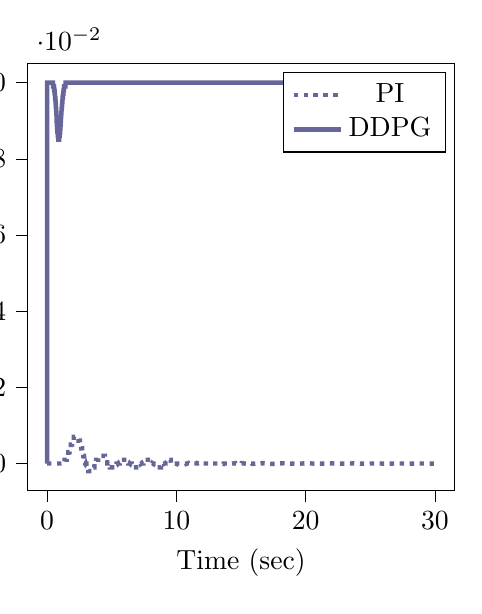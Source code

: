 % This file was created by tikzplotlib v0.9.1.
\begin{tikzpicture}[trim axis right,trim axis left]

\definecolor{color0}{rgb}{0.122,0.467,0.706}
\definecolor{color1}{rgb}{1,0.498,0.055}

\begin{axis}[
compat=newest,
tick align=outside,
tick pos=left,
x grid style={white!69.02!black},
xmin=-1.5, xmax=31.5,
xtick style={color=black},
y grid style={white!69.02!black},
ymin=-0.007, ymax=0.105,
ytick style={color=black},
%yticklabel style={
%        /pgf/number format/.cd,
%        	fixed,
%        	fixed zerofill,
%         	precision=3,
%        /tikz/.cd
%},
scaled y ticks=true,
scaled y ticks=base 10:2,
width=7cm,
height=7cm,
xlabel=Time (sec),
ylabel=Control Signal,
y label style={at={(-0.2,0.5)}}
]
\addplot [ultra thick, blue!20!gray, dotted]
table {%
0 0
0.01 0
0.02 0
0.03 0
0.04 0
0.05 0
0.06 0
0.07 0
0.08 0
0.09 0
0.1 0
0.11 0
0.12 0
0.13 0
0.14 0
0.15 0
0.16 0
0.17 0
0.18 0
0.19 0
0.2 0
0.21 0
0.22 0
0.23 0
0.24 0
0.25 0
0.26 0
0.27 0
0.28 0
0.29 0
0.3 0
0.31 0
0.32 0
0.33 0
0.34 0
0.35 0
0.36 0
0.37 0
0.38 0
0.39 0
0.4 0
0.41 0
0.42 0
0.43 0
0.44 0
0.45 0
0.46 0
0.47 0
0.48 0
0.49 0
0.5 0
0.51 0
0.52 0
0.53 0
0.54 0
0.55 0
0.56 0
0.57 0
0.58 0
0.59 0
0.6 0
0.61 0
0.62 0
0.63 0
0.64 0
0.65 0
0.66 0
0.67 0
0.68 0
0.69 0
0.7 0
0.71 0
0.72 0
0.73 0
0.74 0
0.75 0
0.76 0
0.77 0
0.78 0
0.79 0
0.8 0
0.81 0
0.82 0
0.83 0
0.84 0
0.85 0
0.86 0
0.87 0
0.88 0
0.89 0
0.9 0
0.91 0
0.92 0
0.93 0
0.94 0
0.95 0
0.96 0
0.97 0
0.98 0
0.99 0
1 -4.393e-19
1.01 6.512e-09
1.02 6.882e-08
1.03 2.571e-07
1.04 6.431e-07
1.05 1.298e-06
1.06 2.292e-06
1.07 3.697e-06
1.08 5.584e-06
1.09 8.026e-06
1.1 1.109e-05
1.11 1.486e-05
1.12 1.939e-05
1.13 2.475e-05
1.14 3.103e-05
1.15 3.828e-05
1.16 4.657e-05
1.17 5.597e-05
1.18 6.655e-05
1.19 7.837e-05
1.2 9.149e-05
1.21 0.0
1.22 0.0
1.23 0.0
1.24 0.0
1.25 0.0
1.26 0.0
1.27 0.0
1.28 0.0
1.29 0.0
1.3 0.0
1.31 0.0
1.32 0.0
1.33 0.0
1.34 0.0
1.35 0.0
1.36 0.001
1.37 0.001
1.38 0.001
1.39 0.001
1.4 0.001
1.41 0.001
1.42 0.001
1.43 0.001
1.44 0.001
1.45 0.001
1.46 0.001
1.47 0.001
1.48 0.001
1.49 0.001
1.5 0.001
1.51 0.001
1.52 0.001
1.53 0.002
1.54 0.002
1.55 0.002
1.56 0.002
1.57 0.002
1.58 0.002
1.59 0.002
1.6 0.002
1.61 0.002
1.62 0.002
1.63 0.002
1.64 0.002
1.65 0.003
1.66 0.003
1.67 0.003
1.68 0.003
1.69 0.003
1.7 0.003
1.71 0.003
1.72 0.003
1.73 0.003
1.74 0.003
1.75 0.004
1.76 0.004
1.77 0.004
1.78 0.004
1.79 0.004
1.8 0.004
1.81 0.004
1.82 0.004
1.83 0.004
1.84 0.005
1.85 0.005
1.86 0.005
1.87 0.005
1.88 0.005
1.89 0.005
1.9 0.005
1.91 0.005
1.92 0.005
1.93 0.005
1.94 0.005
1.95 0.006
1.96 0.006
1.97 0.006
1.98 0.006
1.99 0.006
2 0.006
2.01 0.006
2.02 0.006
2.03 0.006
2.04 0.006
2.05 0.006
2.06 0.006
2.07 0.007
2.08 0.007
2.09 0.007
2.1 0.007
2.11 0.007
2.12 0.007
2.13 0.007
2.14 0.007
2.15 0.007
2.16 0.007
2.17 0.007
2.18 0.007
2.19 0.007
2.2 0.007
2.21 0.007
2.22 0.007
2.23 0.007
2.24 0.007
2.25 0.007
2.26 0.007
2.27 0.007
2.28 0.007
2.29 0.007
2.3 0.007
2.31 0.007
2.32 0.007
2.33 0.007
2.34 0.007
2.35 0.007
2.36 0.007
2.37 0.007
2.38 0.007
2.39 0.007
2.4 0.007
2.41 0.007
2.42 0.007
2.43 0.007
2.44 0.006
2.45 0.006
2.46 0.006
2.47 0.006
2.48 0.006
2.49 0.006
2.5 0.006
2.51 0.006
2.52 0.006
2.53 0.006
2.54 0.006
2.55 0.005
2.56 0.005
2.57 0.005
2.58 0.005
2.59 0.005
2.6 0.005
2.61 0.005
2.62 0.005
2.63 0.005
2.64 0.004
2.65 0.004
2.66 0.004
2.67 0.004
2.68 0.004
2.69 0.004
2.7 0.004
2.71 0.004
2.72 0.003
2.73 0.003
2.74 0.003
2.75 0.003
2.76 0.003
2.77 0.003
2.78 0.003
2.79 0.003
2.8 0.002
2.81 0.002
2.82 0.002
2.83 0.002
2.84 0.002
2.85 0.002
2.86 0.002
2.87 0.001
2.88 0.001
2.89 0.001
2.9 0.001
2.91 0.001
2.92 0.001
2.93 0.001
2.94 0.001
2.95 0.001
2.96 0.0
2.97 0.0
2.98 0.0
2.99 5.928e-05
3.0 -4.742e-05
3.01 -0.0
3.02 -0.0
3.03 -0.0
3.04 -0.0
3.05 -0.001
3.06 -0.001
3.07 -0.001
3.08 -0.001
3.09 -0.001
3.1 -0.001
3.11 -0.001
3.12 -0.001
3.13 -0.001
3.14 -0.001
3.15 -0.001
3.16 -0.001
3.17 -0.001
3.18 -0.001
3.19 -0.002
3.2 -0.002
3.21 -0.002
3.22 -0.002
3.23 -0.002
3.24 -0.002
3.25 -0.002
3.26 -0.002
3.27 -0.002
3.28 -0.002
3.29 -0.002
3.3 -0.002
3.31 -0.002
3.32 -0.002
3.33 -0.002
3.34 -0.002
3.35 -0.002
3.36 -0.002
3.37 -0.002
3.38 -0.002
3.39 -0.002
3.4 -0.002
3.41 -0.002
3.42 -0.002
3.43 -0.002
3.44 -0.002
3.45 -0.002
3.46 -0.002
3.47 -0.002
3.48 -0.002
3.49 -0.002
3.5 -0.002
3.51 -0.001
3.52 -0.001
3.53 -0.001
3.54 -0.001
3.55 -0.001
3.56 -0.001
3.57 -0.001
3.58 -0.001
3.59 -0.001
3.6 -0.001
3.61 -0.001
3.62 -0.001
3.63 -0.001
3.64 -0.001
3.65 -0.001
3.66 -0.001
3.67 -0.0
3.68 -0.0
3.69 -0.0
3.7 -0.0
3.71 -0.0
3.72 -9.144e-05
3.73 -1.668e-05
3.74 5.82e-05
3.75 0.0
3.76 0.0
3.77 0.0
3.78 0.0
3.79 0.0
3.8 0.001
3.81 0.001
3.82 0.001
3.83 0.001
3.84 0.001
3.85 0.001
3.86 0.001
3.87 0.001
3.88 0.001
3.89 0.001
3.9 0.001
3.91 0.001
3.92 0.001
3.93 0.001
3.94 0.001
3.95 0.001
3.96 0.002
3.97 0.002
3.98 0.002
3.99 0.002
4.0 0.002
4.01 0.002
4.02 0.002
4.03 0.002
4.04 0.002
4.05 0.002
4.06 0.002
4.07 0.002
4.08 0.002
4.09 0.002
4.1 0.002
4.11 0.002
4.12 0.002
4.13 0.002
4.14 0.002
4.15 0.002
4.16 0.002
4.17 0.002
4.18 0.002
4.19 0.002
4.2 0.002
4.21 0.002
4.22 0.002
4.23 0.002
4.24 0.002
4.25 0.002
4.26 0.002
4.27 0.002
4.28 0.002
4.29 0.002
4.3 0.002
4.31 0.002
4.32 0.002
4.33 0.002
4.34 0.002
4.35 0.002
4.36 0.002
4.37 0.002
4.38 0.002
4.39 0.002
4.4 0.002
4.41 0.002
4.42 0.002
4.43 0.002
4.44 0.002
4.45 0.002
4.46 0.002
4.47 0.002
4.48 0.002
4.49 0.001
4.5 0.001
4.51 0.001
4.52 0.001
4.53 0.001
4.54 0.001
4.55 0.001
4.56 0.001
4.57 0.001
4.58 0.001
4.59 0.001
4.6 0.001
4.61 0.001
4.62 0.001
4.63 0.001
4.64 0.001
4.65 0.001
4.66 0.0
4.67 0.0
4.68 0.0
4.69 0.0
4.7 0.0
4.71 0.0
4.72 0.0
4.73 0.0
4.74 5.021e-05
4.75 -3.149e-06
4.76 -5.569e-05
4.77 -0.0
4.78 -0.0
4.79 -0.0
4.8 -0.0
4.81 -0.0
4.82 -0.0
4.83 -0.0
4.84 -0.0
4.85 -0.0
4.86 -0.001
4.87 -0.001
4.88 -0.001
4.89 -0.001
4.9 -0.001
4.91 -0.001
4.92 -0.001
4.93 -0.001
4.94 -0.001
4.95 -0.001
4.96 -0.001
4.97 -0.001
4.98 -0.001
4.99 -0.001
5.0 -0.001
5.01 -0.001
5.02 -0.001
5.03 -0.001
5.04 -0.001
5.05 -0.001
5.06 -0.001
5.07 -0.001
5.08 -0.001
5.09 -0.001
5.1 -0.001
5.11 -0.001
5.12 -0.001
5.13 -0.001
5.14 -0.001
5.15 -0.001
5.16 -0.001
5.17 -0.001
5.18 -0.001
5.19 -0.001
5.2 -0.001
5.21 -0.001
5.22 -0.001
5.23 -0.001
5.24 -0.001
5.25 -0.001
5.26 -0.001
5.27 -0.001
5.28 -0.001
5.29 -0.001
5.3 -0.001
5.31 -0.001
5.32 -0.001
5.33 -0.001
5.34 -0.001
5.35 -0.001
5.36 -0.001
5.37 -0.0
5.38 -0.0
5.39 -0.0
5.4 -0.0
5.41 -0.0
5.42 -0.0
5.43 -0.0
5.44 -0.0
5.45 -0.0
5.46 -0.0
5.47 -0.0
5.48 -6.276e-05
5.49 -2.182e-05
5.5 1.92e-05
5.51 6.023e-05
5.52 0.0
5.53 0.0
5.54 0.0
5.55 0.0
5.56 0.0
5.57 0.0
5.58 0.0
5.59 0.0
5.6 0.0
5.61 0.0
5.62 0.0
5.63 0.001
5.64 0.001
5.65 0.001
5.66 0.001
5.67 0.001
5.68 0.001
5.69 0.001
5.7 0.001
5.71 0.001
5.72 0.001
5.73 0.001
5.74 0.001
5.75 0.001
5.76 0.001
5.77 0.001
5.78 0.001
5.79 0.001
5.8 0.001
5.81 0.001
5.82 0.001
5.83 0.001
5.84 0.001
5.85 0.001
5.86 0.001
5.87 0.001
5.88 0.001
5.89 0.001
5.9 0.001
5.91 0.001
5.92 0.001
5.93 0.001
5.94 0.001
5.95 0.001
5.96 0.001
5.97 0.001
5.98 0.001
5.99 0.001
6.0 0.001
6.01 0.001
6.02 0.001
6.03 0.001
6.04 0.001
6.05 0.001
6.06 0.001
6.07 0.001
6.08 0.001
6.09 0.001
6.1 0.001
6.11 0.001
6.12 0.001
6.13 0.001
6.14 0.001
6.15 0.001
6.16 0.001
6.17 0.001
6.18 0.001
6.19 0.001
6.2 0.001
6.21 0.001
6.22 0.001
6.23 0.001
6.24 0.001
6.25 0.001
6.26 0.001
6.27 0.001
6.28 0.0
6.29 0.0
6.3 0.0
6.31 0.0
6.32 0.0
6.33 0.0
6.34 0.0
6.35 0.0
6.36 0.0
6.37 0.0
6.38 0.0
6.39 6.609e-05
6.4 2.913e-05
6.41 -7.693e-06
6.42 -4.433e-05
6.43 -8.074e-05
6.44 -0.0
6.45 -0.0
6.46 -0.0
6.47 -0.0
6.48 -0.0
6.49 -0.0
6.5 -0.0
6.51 -0.0
6.52 -0.0
6.53 -0.0
6.54 -0.0
6.55 -0.0
6.56 -0.001
6.57 -0.001
6.58 -0.001
6.59 -0.001
6.6 -0.001
6.61 -0.001
6.62 -0.001
6.63 -0.001
6.64 -0.001
6.65 -0.001
6.66 -0.001
6.67 -0.001
6.68 -0.001
6.69 -0.001
6.7 -0.001
6.71 -0.001
6.72 -0.001
6.73 -0.001
6.74 -0.001
6.75 -0.001
6.76 -0.001
6.77 -0.001
6.78 -0.001
6.79 -0.001
6.8 -0.001
6.81 -0.001
6.82 -0.001
6.83 -0.001
6.84 -0.001
6.85 -0.001
6.86 -0.001
6.87 -0.001
6.88 -0.001
6.89 -0.001
6.9 -0.001
6.91 -0.001
6.92 -0.001
6.93 -0.001
6.94 -0.001
6.95 -0.001
6.96 -0.001
6.97 -0.001
6.98 -0.001
6.99 -0.001
7.0 -0.001
7.01 -0.001
7.02 -0.001
7.03 -0.001
7.04 -0.001
7.05 -0.001
7.06 -0.001
7.07 -0.001
7.08 -0.001
7.09 -0.001
7.1 -0.001
7.11 -0.001
7.12 -0.0
7.13 -0.0
7.14 -0.0
7.15 -0.0
7.16 -0.0
7.17 -0.0
7.18 -0.0
7.19 -0.0
7.2 -0.0
7.21 -0.0
7.22 -0.0
7.23 -0.0
7.24 -0.0
7.25 -9.858e-05
7.26 -6.763e-05
7.27 -3.67e-05
7.28 -5.82e-06
7.29 2.496e-05
7.3 5.561e-05
7.31 8.609e-05
7.32 0.0
7.33 0.0
7.34 0.0
7.35 0.0
7.36 0.0
7.37 0.0
7.38 0.0
7.39 0.0
7.4 0.0
7.41 0.0
7.42 0.0
7.43 0.0
7.44 0.0
7.45 0.0
7.46 0.0
7.47 0.001
7.48 0.001
7.49 0.001
7.5 0.001
7.51 0.001
7.52 0.001
7.53 0.001
7.54 0.001
7.55 0.001
7.56 0.001
7.57 0.001
7.58 0.001
7.59 0.001
7.6 0.001
7.61 0.001
7.62 0.001
7.63 0.001
7.64 0.001
7.65 0.001
7.66 0.001
7.67 0.001
7.68 0.001
7.69 0.001
7.7 0.001
7.71 0.001
7.72 0.001
7.73 0.001
7.74 0.001
7.75 0.001
7.76 0.001
7.77 0.001
7.78 0.001
7.79 0.001
7.8 0.001
7.81 0.001
7.82 0.001
7.83 0.001
7.84 0.001
7.85 0.001
7.86 0.001
7.87 0.001
7.88 0.001
7.89 0.001
7.9 0.001
7.91 0.001
7.92 0.001
7.93 0.001
7.94 0.001
7.95 0.001
7.96 0.001
7.97 0.001
7.98 0.001
7.99 0.0
8.0 0.0
8.01 0.0
8.02 0.0
8.03 0.0
8.04 0.0
8.05 0.0
8.06 0.0
8.07 0.0
8.08 0.0
8.09 0.0
8.1 0.0
8.11 0.0
8.12 0.0
8.13 0.0
8.14 0.0
8.15 8.714e-05
8.16 6.144e-05
8.17 3.579e-05
8.18 1.023e-05
8.19 -1.522e-05
8.2 -4.051e-05
8.21 -6.563e-05
8.22 -9.054e-05
8.23 -0.0
8.24 -0.0
8.25 -0.0
8.26 -0.0
8.27 -0.0
8.28 -0.0
8.29 -0.0
8.3 -0.0
8.31 -0.0
8.32 -0.0
8.33 -0.0
8.34 -0.0
8.35 -0.0
8.36 -0.0
8.37 -0.0
8.38 -0.0
8.39 -0.0
8.4 -0.0
8.41 -0.0
8.42 -0.001
8.43 -0.001
8.44 -0.001
8.45 -0.001
8.46 -0.001
8.47 -0.001
8.48 -0.001
8.49 -0.001
8.5 -0.001
8.51 -0.001
8.52 -0.001
8.53 -0.001
8.54 -0.001
8.55 -0.001
8.56 -0.001
8.57 -0.001
8.58 -0.001
8.59 -0.001
8.6 -0.001
8.61 -0.001
8.62 -0.001
8.63 -0.001
8.64 -0.001
8.65 -0.001
8.66 -0.001
8.67 -0.001
8.68 -0.001
8.69 -0.001
8.7 -0.001
8.71 -0.001
8.72 -0.001
8.73 -0.001
8.74 -0.001
8.75 -0.001
8.76 -0.001
8.77 -0.001
8.78 -0.001
8.79 -0.001
8.8 -0.001
8.81 -0.0
8.82 -0.0
8.83 -0.0
8.84 -0.0
8.85 -0.0
8.86 -0.0
8.87 -0.0
8.88 -0.0
8.89 -0.0
8.9 -0.0
8.91 -0.0
8.92 -0.0
8.93 -0.0
8.94 -0.0
8.95 -0.0
8.96 -0.0
8.97 -0.0
8.98 -0.0
8.99 -0.0
9.0 -0.0
9.01 -0.0
9.02 -9.872e-05
9.03 -7.799e-05
9.04 -5.726e-05
9.05 -3.655e-05
9.06 -1.589e-05
9.07 4.693e-06
9.08 2.517e-05
9.09 4.552e-05
9.1 6.572e-05
9.11 8.574e-05
9.12 0.0
9.13 0.0
9.14 0.0
9.15 0.0
9.16 0.0
9.17 0.0
9.18 0.0
9.19 0.0
9.2 0.0
9.21 0.0
9.22 0.0
9.23 0.0
9.24 0.0
9.25 0.0
9.26 0.0
9.27 0.0
9.28 0.0
9.29 0.0
9.3 0.0
9.31 0.0
9.32 0.0
9.33 0.0
9.34 0.0
9.35 0.0
9.36 0.0
9.37 0.0
9.38 0.0
9.39 0.0
9.4 0.0
9.41 0.001
9.42 0.001
9.43 0.001
9.44 0.001
9.45 0.001
9.46 0.001
9.47 0.001
9.48 0.001
9.49 0.001
9.5 0.001
9.51 0.001
9.52 0.001
9.53 0.001
9.54 0.001
9.55 0.001
9.56 0.001
9.57 0.001
9.58 0.0
9.59 0.0
9.6 0.0
9.61 0.0
9.62 0.0
9.63 0.0
9.64 0.0
9.65 0.0
9.66 0.0
9.67 0.0
9.68 0.0
9.69 0.0
9.7 0.0
9.71 0.0
9.72 0.0
9.73 0.0
9.74 0.0
9.75 0.0
9.76 0.0
9.77 0.0
9.78 0.0
9.79 0.0
9.8 0.0
9.81 0.0
9.82 0.0
9.83 0.0
9.84 0.0
9.85 0.0
9.86 0.0
9.87 0.0
9.88 0.0
9.89 0.0
9.9 8.681e-05
9.91 6.995e-05
9.92 5.309e-05
9.93 3.624e-05
9.94 1.942e-05
9.95 2.652e-06
9.96 -1.404e-05
9.97 -3.064e-05
9.98 -4.712e-05
9.99 -6.346e-05
10.0 -7.965e-05
10.01 -9.566e-05
10.02 -0.0
10.03 -0.0
10.04 -0.0
10.05 -0.0
10.06 -0.0
10.07 -0.0
10.08 -0.0
10.09 -0.0
10.1 -0.0
10.11 -0.0
10.12 -0.0
10.13 -0.0
10.14 -0.0
10.15 -0.0
10.16 -0.0
10.17 -0.0
10.18 -0.0
10.19 -0.0
10.2 -0.0
10.21 -0.0
10.22 -0.0
10.23 -0.0
10.24 -0.0
10.25 -0.0
10.26 -0.0
10.27 -0.0
10.28 -0.0
10.29 -0.0
10.3 -0.0
10.31 -0.0
10.32 -0.0
10.33 -0.0
10.34 -0.0
10.35 -0.0
10.36 -0.0
10.37 -0.0
10.38 -0.0
10.39 -0.0
10.4 -0.0
10.41 -0.0
10.42 -0.0
10.43 -0.0
10.44 -0.0
10.45 -0.0
10.46 -0.0
10.47 -0.0
10.48 -0.0
10.49 -0.0
10.5 -0.0
10.51 -0.0
10.52 -0.0
10.53 -0.0
10.54 -0.0
10.55 -0.0
10.56 -0.0
10.57 -0.0
10.58 -0.0
10.59 -0.0
10.6 -0.0
10.61 -0.0
10.62 -0.0
10.63 -0.0
10.64 -0.0
10.65 -0.0
10.66 -0.0
10.67 -0.0
10.68 -0.0
10.69 -0.0
10.7 -0.0
10.71 -0.0
10.72 -0.0
10.73 -0.0
10.74 -0.0
10.75 -0.0
10.76 -0.0
10.77 -8.775e-05
10.78 -7.403e-05
10.79 -6.027e-05
10.8 -4.65e-05
10.81 -3.273e-05
10.82 -1.898e-05
10.83 -5.27e-06
10.84 8.389e-06
10.85 2.198e-05
10.86 3.547e-05
10.87 4.887e-05
10.88 6.214e-05
10.89 7.527e-05
10.9 8.825e-05
10.91 0.0
10.92 0.0
10.93 0.0
10.94 0.0
10.95 0.0
10.96 0.0
10.97 0.0
10.98 0.0
10.99 0.0
11.0 0.0
11.01 0.0
11.02 0.0
11.03 0.0
11.04 0.0
11.05 0.0
11.06 0.0
11.07 0.0
11.08 0.0
11.09 0.0
11.1 0.0
11.11 0.0
11.12 0.0
11.13 0.0
11.14 0.0
11.15 0.0
11.16 0.0
11.17 0.0
11.18 0.0
11.19 0.0
11.2 0.0
11.21 0.0
11.22 0.0
11.23 0.0
11.24 0.0
11.25 0.0
11.26 0.0
11.27 0.0
11.28 0.0
11.29 0.0
11.3 0.0
11.31 0.0
11.32 0.0
11.33 0.0
11.34 0.0
11.35 0.0
11.36 0.0
11.37 0.0
11.38 0.0
11.39 0.0
11.4 0.0
11.41 0.0
11.42 0.0
11.43 0.0
11.44 0.0
11.45 0.0
11.46 0.0
11.47 0.0
11.48 0.0
11.49 0.0
11.5 0.0
11.51 0.0
11.52 0.0
11.53 0.0
11.54 0.0
11.55 0.0
11.56 0.0
11.57 0.0
11.58 0.0
11.59 0.0
11.6 0.0
11.61 0.0
11.62 0.0
11.63 9.914e-05
11.64 8.801e-05
11.65 7.683e-05
11.66 6.559e-05
11.67 5.433e-05
11.68 4.305e-05
11.69 3.176e-05
11.7 2.048e-05
11.71 9.231e-06
11.72 -1.981e-06
11.73 -1.314e-05
11.74 -2.423e-05
11.75 -3.524e-05
11.76 -4.616e-05
11.77 -5.697e-05
11.78 -6.766e-05
11.79 -7.822e-05
11.8 -8.863e-05
11.81 -9.888e-05
11.82 -0.0
11.83 -0.0
11.84 -0.0
11.85 -0.0
11.86 -0.0
11.87 -0.0
11.88 -0.0
11.89 -0.0
11.9 -0.0
11.91 -0.0
11.92 -0.0
11.93 -0.0
11.94 -0.0
11.95 -0.0
11.96 -0.0
11.97 -0.0
11.98 -0.0
11.99 -0.0
12.0 -0.0
12.01 -0.0
12.02 -0.0
12.03 -0.0
12.04 -0.0
12.05 -0.0
12.06 -0.0
12.07 -0.0
12.08 -0.0
12.09 -0.0
12.1 -0.0
12.11 -0.0
12.12 -0.0
12.13 -0.0
12.14 -0.0
12.15 -0.0
12.16 -0.0
12.17 -0.0
12.18 -0.0
12.19 -0.0
12.2 -0.0
12.21 -0.0
12.22 -0.0
12.23 -0.0
12.24 -0.0
12.25 -0.0
12.26 -0.0
12.27 -0.0
12.28 -0.0
12.29 -0.0
12.3 -0.0
12.31 -0.0
12.32 -0.0
12.33 -0.0
12.34 -0.0
12.35 -0.0
12.36 -0.0
12.37 -0.0
12.38 -0.0
12.39 -0.0
12.4 -0.0
12.41 -0.0
12.42 -0.0
12.43 -0.0
12.44 -0.0
12.45 -0.0
12.46 -0.0
12.47 -0.0
12.48 -0.0
12.49 -0.0
12.5 -9.464e-05
12.51 -8.563e-05
12.52 -7.655e-05
12.53 -6.742e-05
12.54 -5.824e-05
12.55 -4.904e-05
12.56 -3.981e-05
12.57 -3.057e-05
12.58 -2.134e-05
12.59 -1.212e-05
12.6 -2.932e-06
12.61 6.221e-06
12.62 1.532e-05
12.63 2.437e-05
12.64 3.334e-05
12.65 4.223e-05
12.66 5.102e-05
12.67 5.971e-05
12.68 6.828e-05
12.69 7.673e-05
12.7 8.505e-05
12.71 9.322e-05
12.72 0.0
12.73 0.0
12.74 0.0
12.75 0.0
12.76 0.0
12.77 0.0
12.78 0.0
12.79 0.0
12.8 0.0
12.81 0.0
12.82 0.0
12.83 0.0
12.84 0.0
12.85 0.0
12.86 0.0
12.87 0.0
12.88 0.0
12.89 0.0
12.9 0.0
12.91 0.0
12.92 0.0
12.93 0.0
12.94 0.0
12.95 0.0
12.96 0.0
12.97 0.0
12.98 0.0
12.99 0.0
13.0 0.0
13.01 0.0
13.02 0.0
13.03 0.0
13.04 0.0
13.05 0.0
13.06 0.0
13.07 0.0
13.08 0.0
13.09 0.0
13.1 0.0
13.11 0.0
13.12 0.0
13.13 0.0
13.14 0.0
13.15 0.0
13.16 0.0
13.17 0.0
13.18 0.0
13.19 0.0
13.2 0.0
13.21 0.0
13.22 0.0
13.23 0.0
13.24 0.0
13.25 0.0
13.26 0.0
13.27 0.0
13.28 0.0
13.29 0.0
13.3 0.0
13.31 0.0
13.32 0.0
13.33 0.0
13.34 0.0
13.35 0.0
13.36 9.539e-05
13.37 8.821e-05
13.38 8.095e-05
13.39 7.362e-05
13.4 6.622e-05
13.41 5.878e-05
13.42 5.13e-05
13.43 4.379e-05
13.44 3.626e-05
13.45 2.872e-05
13.46 2.117e-05
13.47 1.363e-05
13.48 6.113e-06
13.49 -1.38e-06
13.5 -8.837e-06
13.51 -1.625e-05
13.52 -2.361e-05
13.53 -3.09e-05
13.54 -3.812e-05
13.55 -4.526e-05
13.56 -5.231e-05
13.57 -5.927e-05
13.58 -6.611e-05
13.59 -7.284e-05
13.6 -7.945e-05
13.61 -8.593e-05
13.62 -9.227e-05
13.63 -9.846e-05
13.64 -0.0
13.65 -0.0
13.66 -0.0
13.67 -0.0
13.68 -0.0
13.69 -0.0
13.7 -0.0
13.71 -0.0
13.72 -0.0
13.73 -0.0
13.74 -0.0
13.75 -0.0
13.76 -0.0
13.77 -0.0
13.78 -0.0
13.79 -0.0
13.8 -0.0
13.81 -0.0
13.82 -0.0
13.83 -0.0
13.84 -0.0
13.85 -0.0
13.86 -0.0
13.87 -0.0
13.88 -0.0
13.89 -0.0
13.9 -0.0
13.91 -0.0
13.92 -0.0
13.93 -0.0
13.94 -0.0
13.95 -0.0
13.96 -0.0
13.97 -0.0
13.98 -0.0
13.99 -0.0
14.0 -0.0
14.01 -0.0
14.02 -0.0
14.03 -0.0
14.04 -0.0
14.05 -0.0
14.06 -0.0
14.07 -0.0
14.08 -0.0
14.09 -0.0
14.1 -0.0
14.11 -0.0
14.12 -0.0
14.13 -0.0
14.14 -0.0
14.15 -0.0
14.16 -0.0
14.17 -0.0
14.18 -0.0
14.19 -0.0
14.2 -0.0
14.21 -9.759e-05
14.22 -9.201e-05
14.23 -8.633e-05
14.24 -8.058e-05
14.25 -7.474e-05
14.26 -6.885e-05
14.27 -6.289e-05
14.28 -5.687e-05
14.29 -5.082e-05
14.3 -4.472e-05
14.31 -3.86e-05
14.32 -3.246e-05
14.33 -2.631e-05
14.34 -2.015e-05
14.35 -1.399e-05
14.36 -7.843e-06
14.37 -1.714e-06
14.38 4.388e-06
14.39 1.046e-05
14.4 1.649e-05
14.41 2.246e-05
14.42 2.839e-05
14.43 3.425e-05
14.44 4.004e-05
14.45 4.575e-05
14.46 5.138e-05
14.47 5.692e-05
14.48 6.236e-05
14.49 6.77e-05
14.5 7.293e-05
14.51 7.804e-05
14.52 8.303e-05
14.53 8.789e-05
14.54 9.262e-05
14.55 9.721e-05
14.56 0.0
14.57 0.0
14.58 0.0
14.59 0.0
14.6 0.0
14.61 0.0
14.62 0.0
14.63 0.0
14.64 0.0
14.65 0.0
14.66 0.0
14.67 0.0
14.68 0.0
14.69 0.0
14.7 0.0
14.71 0.0
14.72 0.0
14.73 0.0
14.74 0.0
14.75 0.0
14.76 0.0
14.77 0.0
14.78 0.0
14.79 0.0
14.8 0.0
14.81 0.0
14.82 0.0
14.83 0.0
14.84 0.0
14.85 0.0
14.86 0.0
14.87 0.0
14.88 0.0
14.89 0.0
14.9 0.0
14.91 0.0
14.92 0.0
14.93 0.0
14.94 0.0
14.95 0.0
14.96 0.0
14.97 0.0
14.98 0.0
14.99 0.0
15.0 0.0
15.01 0.0
15.02 0.0
15.03 0.0
15.04 0.0
15.05 9.891e-05
15.06 9.475e-05
15.07 9.05e-05
15.08 8.615e-05
15.09 8.171e-05
15.1 7.719e-05
15.11 7.259e-05
15.12 6.792e-05
15.13 6.319e-05
15.14 5.84e-05
15.15 5.355e-05
15.16 4.866e-05
15.17 4.374e-05
15.18 3.878e-05
15.19 3.379e-05
15.2 2.878e-05
15.21 2.376e-05
15.22 1.874e-05
15.23 1.371e-05
15.24 8.686e-06
15.25 3.675e-06
15.26 -1.316e-06
15.27 -6.284e-06
15.28 -1.122e-05
15.29 -1.612e-05
15.3 -2.098e-05
15.31 -2.578e-05
15.32 -3.054e-05
15.33 -3.523e-05
15.34 -3.986e-05
15.35 -4.441e-05
15.36 -4.889e-05
15.37 -5.329e-05
15.38 -5.76e-05
15.39 -6.181e-05
15.4 -6.593e-05
15.41 -6.995e-05
15.42 -7.386e-05
15.43 -7.766e-05
15.44 -8.134e-05
15.45 -8.491e-05
15.46 -8.835e-05
15.47 -9.166e-05
15.48 -9.484e-05
15.49 -9.789e-05
15.5 -0.0
15.51 -0.0
15.52 -0.0
15.53 -0.0
15.54 -0.0
15.55 -0.0
15.56 -0.0
15.57 -0.0
15.58 -0.0
15.59 -0.0
15.6 -0.0
15.61 -0.0
15.62 -0.0
15.63 -0.0
15.64 -0.0
15.65 -0.0
15.66 -0.0
15.67 -0.0
15.68 -0.0
15.69 -0.0
15.7 -0.0
15.71 -0.0
15.72 -0.0
15.73 -0.0
15.74 -0.0
15.75 -0.0
15.76 -0.0
15.77 -0.0
15.78 -0.0
15.79 -0.0
15.8 -0.0
15.81 -0.0
15.82 -0.0
15.83 -0.0
15.84 -0.0
15.85 -0.0
15.86 -0.0
15.87 -0.0
15.88 -9.759e-05
15.89 -9.473e-05
15.9 -9.176e-05
15.91 -8.869e-05
15.92 -8.552e-05
15.93 -8.226e-05
15.94 -7.891e-05
15.95 -7.547e-05
15.96 -7.196e-05
15.97 -6.837e-05
15.98 -6.471e-05
15.99 -6.098e-05
16.0 -5.72e-05
16.01 -5.336e-05
16.02 -4.947e-05
16.03 -4.553e-05
16.04 -4.156e-05
16.05 -3.755e-05
16.06 -3.351e-05
16.07 -2.945e-05
16.08 -2.537e-05
16.09 -2.128e-05
16.1 -1.718e-05
16.11 -1.307e-05
16.12 -8.973e-06
16.13 -4.878e-06
16.14 -7.967e-07
16.15 3.267e-06
16.16 7.309e-06
16.17 1.132e-05
16.18 1.53e-05
16.19 1.925e-05
16.2 2.315e-05
16.21 2.7e-05
16.22 3.08e-05
16.23 3.455e-05
16.24 3.823e-05
16.25 4.185e-05
16.26 4.54e-05
16.27 4.888e-05
16.28 5.228e-05
16.29 5.56e-05
16.3 5.883e-05
16.31 6.197e-05
16.32 6.502e-05
16.33 6.797e-05
16.34 7.083e-05
16.35 7.358e-05
16.36 7.623e-05
16.37 7.876e-05
16.38 8.119e-05
16.39 8.35e-05
16.4 8.57e-05
16.41 8.778e-05
16.42 8.974e-05
16.43 9.157e-05
16.44 9.328e-05
16.45 9.487e-05
16.46 9.633e-05
16.47 9.766e-05
16.48 9.886e-05
16.49 9.993e-05
16.5 0.0
16.51 0.0
16.52 0.0
16.53 0.0
16.54 0.0
16.55 0.0
16.56 0.0
16.57 0.0
16.58 0.0
16.59 0.0
16.6 0.0
16.61 0.0
16.62 0.0
16.63 0.0
16.64 0.0
16.65 9.922e-05
16.66 9.81e-05
16.67 9.685e-05
16.68 9.549e-05
16.69 9.402e-05
16.7 9.243e-05
16.71 9.073e-05
16.72 8.893e-05
16.73 8.702e-05
16.74 8.501e-05
16.75 8.29e-05
16.76 8.07e-05
16.77 7.841e-05
16.78 7.603e-05
16.79 7.356e-05
16.8 7.101e-05
16.81 6.838e-05
16.82 6.568e-05
16.83 6.291e-05
16.84 6.007e-05
16.85 5.717e-05
16.86 5.421e-05
16.87 5.119e-05
16.88 4.813e-05
16.89 4.501e-05
16.9 4.186e-05
16.91 3.866e-05
16.92 3.543e-05
16.93 3.218e-05
16.94 2.889e-05
16.95 2.559e-05
16.96 2.227e-05
16.97 1.893e-05
16.98 1.559e-05
16.99 1.224e-05
17.0 8.889e-06
17.01 5.545e-06
17.02 2.21e-06
17.03 -1.114e-06
17.04 -4.42e-06
17.05 -7.706e-06
17.06 -1.097e-05
17.07 -1.42e-05
17.08 -1.74e-05
17.09 -2.056e-05
17.1 -2.368e-05
17.11 -2.676e-05
17.12 -2.979e-05
17.13 -3.277e-05
17.14 -3.569e-05
17.15 -3.856e-05
17.16 -4.136e-05
17.17 -4.41e-05
17.18 -4.677e-05
17.19 -4.937e-05
17.2 -5.189e-05
17.21 -5.434e-05
17.22 -5.67e-05
17.23 -5.899e-05
17.24 -6.119e-05
17.25 -6.33e-05
17.26 -6.532e-05
17.27 -6.725e-05
17.28 -6.909e-05
17.29 -7.083e-05
17.3 -7.247e-05
17.31 -7.402e-05
17.32 -7.546e-05
17.33 -7.68e-05
17.34 -7.804e-05
17.35 -7.917e-05
17.36 -8.02e-05
17.37 -8.113e-05
17.38 -8.194e-05
17.39 -8.265e-05
17.4 -8.325e-05
17.41 -8.375e-05
17.42 -8.413e-05
17.43 -8.441e-05
17.44 -8.458e-05
17.45 -8.464e-05
17.46 -8.459e-05
17.47 -8.444e-05
17.48 -8.418e-05
17.49 -8.382e-05
17.5 -8.335e-05
17.51 -8.278e-05
17.52 -8.211e-05
17.53 -8.134e-05
17.54 -8.047e-05
17.55 -7.95e-05
17.56 -7.843e-05
17.57 -7.727e-05
17.58 -7.602e-05
17.59 -7.468e-05
17.6 -7.324e-05
17.61 -7.173e-05
17.62 -7.013e-05
17.63 -6.845e-05
17.64 -6.669e-05
17.65 -6.485e-05
17.66 -6.294e-05
17.67 -6.096e-05
17.68 -5.891e-05
17.69 -5.68e-05
17.7 -5.462e-05
17.71 -5.239e-05
17.72 -5.01e-05
17.73 -4.775e-05
17.74 -4.536e-05
17.75 -4.292e-05
17.76 -4.044e-05
17.77 -3.792e-05
17.78 -3.536e-05
17.79 -3.277e-05
17.8 -3.015e-05
17.81 -2.75e-05
17.82 -2.483e-05
17.83 -2.214e-05
17.84 -1.944e-05
17.85 -1.673e-05
17.86 -1.4e-05
17.87 -1.127e-05
17.88 -8.54e-06
17.89 -5.811e-06
17.9 -3.086e-06
17.91 -3.708e-07
17.92 2.333e-06
17.93 5.021e-06
17.94 7.69e-06
17.95 1.034e-05
17.96 1.296e-05
17.97 1.555e-05
17.98 1.812e-05
17.99 2.064e-05
18 2.313e-05
18.01 2.558e-05
18.02 2.799e-05
18.03 3.035e-05
18.04 3.266e-05
18.05 3.491e-05
18.06 3.712e-05
18.07 3.926e-05
18.08 4.135e-05
18.09 4.338e-05
18.1 4.534e-05
18.11 4.723e-05
18.12 4.906e-05
18.13 5.081e-05
18.14 5.25e-05
18.15 5.411e-05
18.16 5.564e-05
18.17 5.71e-05
18.18 5.847e-05
18.19 5.977e-05
18.2 6.099e-05
18.21 6.212e-05
18.22 6.317e-05
18.23 6.413e-05
18.24 6.501e-05
18.25 6.581e-05
18.26 6.651e-05
18.27 6.713e-05
18.28 6.766e-05
18.29 6.811e-05
18.3 6.846e-05
18.31 6.873e-05
18.32 6.891e-05
18.33 6.9e-05
18.34 6.901e-05
18.35 6.892e-05
18.36 6.875e-05
18.37 6.85e-05
18.38 6.815e-05
18.39 6.773e-05
18.4 6.722e-05
18.41 6.663e-05
18.42 6.595e-05
18.43 6.52e-05
18.44 6.437e-05
18.45 6.346e-05
18.46 6.247e-05
18.47 6.141e-05
18.48 6.028e-05
18.49 5.908e-05
18.5 5.78e-05
18.51 5.646e-05
18.52 5.506e-05
18.53 5.359e-05
18.54 5.206e-05
18.55 5.047e-05
18.56 4.883e-05
18.57 4.713e-05
18.58 4.538e-05
18.59 4.358e-05
18.6 4.173e-05
18.61 3.984e-05
18.62 3.791e-05
18.63 3.594e-05
18.64 3.393e-05
18.65 3.189e-05
18.66 2.982e-05
18.67 2.772e-05
18.68 2.559e-05
18.69 2.345e-05
18.7 2.128e-05
18.71 1.909e-05
18.72 1.69e-05
18.73 1.469e-05
18.74 1.247e-05
18.75 1.024e-05
18.76 8.018e-06
18.77 5.792e-06
18.78 3.569e-06
18.79 1.351e-06
18.8 -8.576e-07
18.81 -3.055e-06
18.82 -5.239e-06
18.83 -7.406e-06
18.84 -9.553e-06
18.85 -1.168e-05
18.86 -1.378e-05
18.87 -1.585e-05
18.88 -1.79e-05
18.89 -1.991e-05
18.9 -2.189e-05
18.91 -2.383e-05
18.92 -2.573e-05
18.93 -2.759e-05
18.94 -2.941e-05
18.95 -3.118e-05
18.96 -3.29e-05
18.97 -3.458e-05
18.98 -3.62e-05
18.99 -3.777e-05
19.0 -3.929e-05
19.01 -4.075e-05
19.02 -4.215e-05
19.03 -4.349e-05
19.04 -4.477e-05
19.05 -4.598e-05
19.06 -4.714e-05
19.07 -4.822e-05
19.08 -4.925e-05
19.09 -5.02e-05
19.1 -5.109e-05
19.11 -5.191e-05
19.12 -5.266e-05
19.13 -5.334e-05
19.14 -5.395e-05
19.15 -5.448e-05
19.16 -5.495e-05
19.17 -5.535e-05
19.18 -5.567e-05
19.19 -5.592e-05
19.2 -5.61e-05
19.21 -5.621e-05
19.22 -5.625e-05
19.23 -5.621e-05
19.24 -5.611e-05
19.25 -5.593e-05
19.26 -5.569e-05
19.27 -5.537e-05
19.28 -5.499e-05
19.29 -5.454e-05
19.3 -5.402e-05
19.31 -5.344e-05
19.32 -5.279e-05
19.33 -5.208e-05
19.34 -5.13e-05
19.35 -5.047e-05
19.36 -4.957e-05
19.37 -4.862e-05
19.38 -4.761e-05
19.39 -4.654e-05
19.4 -4.542e-05
19.41 -4.425e-05
19.42 -4.302e-05
19.43 -4.175e-05
19.44 -4.043e-05
19.45 -3.907e-05
19.46 -3.766e-05
19.47 -3.621e-05
19.48 -3.473e-05
19.49 -3.32e-05
19.5 -3.164e-05
19.51 -3.005e-05
19.52 -2.843e-05
19.53 -2.678e-05
19.54 -2.51e-05
19.55 -2.34e-05
19.56 -2.168e-05
19.57 -1.994e-05
19.58 -1.818e-05
19.59 -1.641e-05
19.6 -1.462e-05
19.61 -1.282e-05
19.62 -1.102e-05
19.63 -9.209e-06
19.64 -7.395e-06
19.65 -5.581e-06
19.66 -3.768e-06
19.67 -1.959e-06
19.68 -1.556e-07
19.69 1.64e-06
19.7 3.425e-06
19.71 5.197e-06
19.72 6.954e-06
19.73 8.695e-06
19.74 1.042e-05
19.75 1.212e-05
19.76 1.379e-05
19.77 1.545e-05
19.78 1.707e-05
19.79 1.867e-05
19.8 2.023e-05
19.81 2.176e-05
19.82 2.326e-05
19.83 2.472e-05
19.84 2.615e-05
19.85 2.753e-05
19.86 2.887e-05
19.87 3.017e-05
19.88 3.143e-05
19.89 3.264e-05
19.9 3.38e-05
19.91 3.492e-05
19.92 3.598e-05
19.93 3.7e-05
19.94 3.796e-05
19.95 3.887e-05
19.96 3.973e-05
19.97 4.054e-05
19.98 4.129e-05
19.99 4.198e-05
20.0 4.262e-05
20.01 4.32e-05
20.02 4.372e-05
20.03 4.419e-05
20.04 4.459e-05
20.05 4.494e-05
20.06 4.524e-05
20.07 4.547e-05
20.08 4.564e-05
20.09 4.576e-05
20.1 4.582e-05
20.11 4.581e-05
20.12 4.576e-05
20.13 4.564e-05
20.14 4.547e-05
20.15 4.524e-05
20.16 4.495e-05
20.17 4.461e-05
20.18 4.421e-05
20.19 4.376e-05
20.2 4.326e-05
20.21 4.271e-05
20.22 4.21e-05
20.23 4.144e-05
20.24 4.073e-05
20.25 3.998e-05
20.26 3.918e-05
20.27 3.833e-05
20.28 3.744e-05
20.29 3.65e-05
20.3 3.553e-05
20.31 3.451e-05
20.32 3.345e-05
20.33 3.236e-05
20.34 3.123e-05
20.35 3.007e-05
20.36 2.887e-05
20.37 2.764e-05
20.38 2.639e-05
20.39 2.51e-05
20.4 2.379e-05
20.41 2.246e-05
20.42 2.11e-05
20.43 1.973e-05
20.44 1.833e-05
20.45 1.692e-05
20.46 1.549e-05
20.47 1.405e-05
20.48 1.26e-05
20.49 1.114e-05
20.5 9.677e-06
20.51 8.205e-06
20.52 6.729e-06
20.53 5.251e-06
20.54 3.774e-06
20.55 2.299e-06
20.56 8.275e-07
20.57 -6.38e-07
20.58 -2.096e-06
20.59 -3.544e-06
20.6 -4.982e-06
20.61 -6.406e-06
20.62 -7.816e-06
20.63 -9.209e-06
20.64 -1.058e-05
20.65 -1.194e-05
20.66 -1.327e-05
20.67 -1.458e-05
20.68 -1.587e-05
20.69 -1.713e-05
20.7 -1.837e-05
20.71 -1.957e-05
20.72 -2.074e-05
20.73 -2.189e-05
20.74 -2.3e-05
20.75 -2.407e-05
20.76 -2.511e-05
20.77 -2.611e-05
20.78 -2.708e-05
20.79 -2.801e-05
20.8 -2.889e-05
20.81 -2.974e-05
20.82 -3.054e-05
20.83 -3.131e-05
20.84 -3.203e-05
20.85 -3.27e-05
20.86 -3.333e-05
20.87 -3.392e-05
20.88 -3.446e-05
20.89 -3.496e-05
20.9 -3.541e-05
20.91 -3.581e-05
20.92 -3.616e-05
20.93 -3.647e-05
20.94 -3.673e-05
20.95 -3.694e-05
20.96 -3.71e-05
20.97 -3.722e-05
20.98 -3.729e-05
20.99 -3.731e-05
21.0 -3.729e-05
21.01 -3.722e-05
21.02 -3.71e-05
21.03 -3.693e-05
21.04 -3.672e-05
21.05 -3.646e-05
21.06 -3.616e-05
21.07 -3.582e-05
21.08 -3.543e-05
21.09 -3.499e-05
21.1 -3.452e-05
21.11 -3.4e-05
21.12 -3.345e-05
21.13 -3.285e-05
21.14 -3.222e-05
21.15 -3.154e-05
21.16 -3.084e-05
21.17 -3.009e-05
21.18 -2.931e-05
21.19 -2.85e-05
21.2 -2.765e-05
21.21 -2.678e-05
21.22 -2.587e-05
21.23 -2.494e-05
21.24 -2.397e-05
21.25 -2.299e-05
21.26 -2.198e-05
21.27 -2.094e-05
21.28 -1.988e-05
21.29 -1.881e-05
21.3 -1.771e-05
21.31 -1.66e-05
21.32 -1.547e-05
21.33 -1.433e-05
21.34 -1.317e-05
21.35 -1.201e-05
21.36 -1.083e-05
21.37 -9.644e-06
21.38 -8.452e-06
21.39 -7.256e-06
21.4 -6.055e-06
21.41 -4.853e-06
21.42 -3.65e-06
21.43 -2.448e-06
21.44 -1.248e-06
21.45 -5.293e-08
21.46 1.137e-06
21.47 2.32e-06
21.48 3.495e-06
21.49 4.659e-06
21.5 5.813e-06
21.51 6.954e-06
21.52 8.08e-06
21.53 9.191e-06
21.54 1.029e-05
21.55 1.136e-05
21.56 1.242e-05
21.57 1.346e-05
21.58 1.447e-05
21.59 1.546e-05
21.6 1.643e-05
21.61 1.737e-05
21.62 1.829e-05
21.63 1.918e-05
21.64 2.004e-05
21.65 2.087e-05
21.66 2.167e-05
21.67 2.244e-05
21.68 2.318e-05
21.69 2.388e-05
21.7 2.455e-05
21.71 2.519e-05
21.72 2.579e-05
21.73 2.636e-05
21.74 2.689e-05
21.75 2.739e-05
21.76 2.784e-05
21.77 2.826e-05
21.78 2.865e-05
21.79 2.899e-05
21.8 2.93e-05
21.81 2.957e-05
21.82 2.98e-05
21.83 2.999e-05
21.84 3.014e-05
21.85 3.025e-05
21.86 3.033e-05
21.87 3.037e-05
21.88 3.036e-05
21.89 3.032e-05
21.9 3.024e-05
21.91 3.013e-05
21.92 2.997e-05
21.93 2.978e-05
21.94 2.955e-05
21.95 2.929e-05
21.96 2.899e-05
21.97 2.865e-05
21.98 2.828e-05
21.99 2.788e-05
22.0 2.744e-05
22.01 2.697e-05
22.02 2.647e-05
22.03 2.594e-05
22.04 2.538e-05
22.05 2.478e-05
22.06 2.416e-05
22.07 2.351e-05
22.08 2.284e-05
22.09 2.214e-05
22.1 2.141e-05
22.11 2.066e-05
22.12 1.989e-05
22.13 1.91e-05
22.14 1.828e-05
22.15 1.745e-05
22.16 1.66e-05
22.17 1.573e-05
22.18 1.485e-05
22.19 1.395e-05
22.2 1.303e-05
22.21 1.211e-05
22.22 1.117e-05
22.23 1.023e-05
22.24 9.275e-06
22.25 8.314e-06
22.26 7.347e-06
22.27 6.375e-06
22.28 5.399e-06
22.29 4.422e-06
22.3 3.443e-06
22.31 2.464e-06
22.32 1.487e-06
22.33 5.126e-07
22.34 -4.579e-07
22.35 -1.423e-06
22.36 -2.383e-06
22.37 -3.334e-06
22.38 -4.277e-06
22.39 -5.211e-06
22.4 -6.133e-06
22.41 -7.043e-06
22.42 -7.94e-06
22.43 -8.823e-06
22.44 -9.691e-06
22.45 -1.054e-05
22.46 -1.138e-05
22.47 -1.219e-05
22.48 -1.299e-05
22.49 -1.377e-05
22.5 -1.452e-05
22.51 -1.525e-05
22.52 -1.597e-05
22.53 -1.665e-05
22.54 -1.732e-05
22.55 -1.795e-05
22.56 -1.857e-05
22.57 -1.915e-05
22.58 -1.971e-05
22.59 -2.025e-05
22.6 -2.075e-05
22.61 -2.122e-05
22.62 -2.167e-05
22.63 -2.209e-05
22.64 -2.247e-05
22.65 -2.283e-05
22.66 -2.316e-05
22.67 -2.345e-05
22.68 -2.372e-05
22.69 -2.395e-05
22.7 -2.415e-05
22.71 -2.432e-05
22.72 -2.446e-05
22.73 -2.457e-05
22.74 -2.465e-05
22.75 -2.469e-05
22.76 -2.47e-05
22.77 -2.469e-05
22.78 -2.464e-05
22.79 -2.456e-05
22.8 -2.445e-05
22.81 -2.431e-05
22.82 -2.413e-05
22.83 -2.393e-05
22.84 -2.37e-05
22.85 -2.344e-05
22.86 -2.316e-05
22.87 -2.284e-05
22.88 -2.25e-05
22.89 -2.213e-05
22.9 -2.173e-05
22.91 -2.131e-05
22.92 -2.087e-05
22.93 -2.04e-05
22.94 -1.99e-05
22.95 -1.938e-05
22.96 -1.885e-05
22.97 -1.829e-05
22.98 -1.77e-05
22.99 -1.71e-05
23.0 -1.649e-05
23.01 -1.585e-05
23.02 -1.519e-05
23.03 -1.452e-05
23.04 -1.384e-05
23.05 -1.314e-05
23.06 -1.243e-05
23.07 -1.17e-05
23.08 -1.096e-05
23.09 -1.022e-05
23.1 -9.459e-06
23.11 -8.693e-06
23.12 -7.921e-06
23.13 -7.142e-06
23.14 -6.358e-06
23.15 -5.569e-06
23.16 -4.777e-06
23.17 -3.982e-06
23.18 -3.187e-06
23.19 -2.391e-06
23.2 -1.595e-06
23.21 -8.016e-07
23.22 -1.067e-08
23.23 7.766e-07
23.24 1.559e-06
23.25 2.336e-06
23.26 3.107e-06
23.27 3.87e-06
23.28 4.624e-06
23.29 5.369e-06
23.3 6.104e-06
23.31 6.828e-06
23.32 7.539e-06
23.33 8.238e-06
23.34 8.923e-06
23.35 9.594e-06
23.36 1.025e-05
23.37 1.089e-05
23.38 1.151e-05
23.39 1.212e-05
23.4 1.27e-05
23.41 1.327e-05
23.42 1.382e-05
23.43 1.435e-05
23.44 1.486e-05
23.45 1.535e-05
23.46 1.581e-05
23.47 1.625e-05
23.48 1.668e-05
23.49 1.707e-05
23.5 1.745e-05
23.51 1.78e-05
23.52 1.812e-05
23.53 1.843e-05
23.54 1.87e-05
23.55 1.896e-05
23.56 1.918e-05
23.57 1.939e-05
23.58 1.956e-05
23.59 1.971e-05
23.6 1.984e-05
23.61 1.994e-05
23.62 2.001e-05
23.63 2.006e-05
23.64 2.008e-05
23.65 2.008e-05
23.66 2.005e-05
23.67 2.0e-05
23.68 1.992e-05
23.69 1.982e-05
23.7 1.969e-05
23.71 1.954e-05
23.72 1.937e-05
23.73 1.917e-05
23.74 1.894e-05
23.75 1.87e-05
23.76 1.843e-05
23.77 1.814e-05
23.78 1.783e-05
23.79 1.75e-05
23.8 1.714e-05
23.81 1.677e-05
23.82 1.638e-05
23.83 1.597e-05
23.84 1.554e-05
23.85 1.509e-05
23.86 1.463e-05
23.87 1.414e-05
23.88 1.365e-05
23.89 1.314e-05
23.9 1.261e-05
23.91 1.207e-05
23.92 1.152e-05
23.93 1.096e-05
23.94 1.038e-05
23.95 9.8e-06
23.96 9.205e-06
23.97 8.601e-06
23.98 7.99e-06
23.99 7.371e-06
24.0 6.746e-06
24.01 6.115e-06
24.02 5.48e-06
24.03 4.84e-06
24.04 4.198e-06
24.05 3.553e-06
24.06 2.906e-06
24.07 2.259e-06
24.08 1.612e-06
24.09 9.666e-07
24.1 3.225e-07
24.11 -3.189e-07
24.12 -9.57e-07
24.13 -1.591e-06
24.14 -2.22e-06
24.15 -2.843e-06
24.16 -3.459e-06
24.17 -4.069e-06
24.18 -4.67e-06
24.19 -5.263e-06
24.2 -5.846e-06
24.21 -6.419e-06
24.22 -6.981e-06
24.23 -7.532e-06
24.24 -8.071e-06
24.25 -8.597e-06
24.26 -9.11e-06
24.27 -9.609e-06
24.28 -1.009e-05
24.29 -1.056e-05
24.3 -1.102e-05
24.31 -1.145e-05
24.32 -1.188e-05
24.33 -1.228e-05
24.34 -1.267e-05
24.35 -1.304e-05
24.36 -1.339e-05
24.37 -1.372e-05
24.38 -1.403e-05
24.39 -1.433e-05
24.4 -1.46e-05
24.41 -1.486e-05
24.42 -1.509e-05
24.43 -1.531e-05
24.44 -1.55e-05
24.45 -1.568e-05
24.46 -1.583e-05
24.47 -1.596e-05
24.48 -1.607e-05
24.49 -1.616e-05
24.5 -1.624e-05
24.51 -1.628e-05
24.52 -1.631e-05
24.53 -1.632e-05
24.54 -1.631e-05
24.55 -1.628e-05
24.56 -1.622e-05
24.57 -1.615e-05
24.58 -1.605e-05
24.59 -1.594e-05
24.6 -1.581e-05
24.61 -1.565e-05
24.62 -1.548e-05
24.63 -1.529e-05
24.64 -1.508e-05
24.65 -1.486e-05
24.66 -1.461e-05
24.67 -1.435e-05
24.68 -1.407e-05
24.69 -1.378e-05
24.7 -1.347e-05
24.71 -1.314e-05
24.72 -1.28e-05
24.73 -1.244e-05
24.74 -1.207e-05
24.75 -1.169e-05
24.76 -1.129e-05
24.77 -1.088e-05
24.78 -1.046e-05
24.79 -1.003e-05
24.8 -9.583e-06
24.81 -9.13e-06
24.82 -8.667e-06
24.83 -8.196e-06
24.84 -7.717e-06
24.85 -7.23e-06
24.86 -6.736e-06
24.87 -6.236e-06
24.88 -5.731e-06
24.89 -5.22e-06
24.9 -4.706e-06
24.91 -4.188e-06
24.92 -3.667e-06
24.93 -3.144e-06
24.94 -2.619e-06
24.95 -2.094e-06
24.96 -1.568e-06
24.97 -1.043e-06
24.98 -5.189e-07
24.99 3.257e-09
25.0 5.23e-07
25.01 1.04e-06
25.02 1.553e-06
25.03 2.061e-06
25.04 2.565e-06
25.05 3.063e-06
25.06 3.554e-06
25.07 4.039e-06
25.08 4.517e-06
25.09 4.986e-06
25.1 5.447e-06
25.11 5.9e-06
25.12 6.342e-06
25.13 6.774e-06
25.14 7.196e-06
25.15 7.607e-06
25.16 8.006e-06
25.17 8.393e-06
25.18 8.768e-06
25.19 9.13e-06
25.2 9.479e-06
25.21 9.814e-06
25.22 1.014e-05
25.23 1.044e-05
25.24 1.073e-05
25.25 1.101e-05
25.26 1.127e-05
25.27 1.152e-05
25.28 1.175e-05
25.29 1.197e-05
25.3 1.217e-05
25.31 1.235e-05
25.32 1.251e-05
25.33 1.266e-05
25.34 1.28e-05
25.35 1.291e-05
25.36 1.301e-05
25.37 1.309e-05
25.38 1.316e-05
25.39 1.321e-05
25.4 1.324e-05
25.41 1.325e-05
25.42 1.325e-05
25.43 1.323e-05
25.44 1.32e-05
25.45 1.315e-05
25.46 1.308e-05
25.47 1.299e-05
25.48 1.289e-05
25.49 1.278e-05
25.5 1.264e-05
25.51 1.25e-05
25.52 1.233e-05
25.53 1.216e-05
25.54 1.197e-05
25.55 1.176e-05
25.56 1.154e-05
25.57 1.131e-05
25.58 1.106e-05
25.59 1.08e-05
25.6 1.053e-05
25.61 1.025e-05
25.62 9.951e-06
25.63 9.644e-06
25.64 9.327e-06
25.65 8.999e-06
25.66 8.662e-06
25.67 8.315e-06
25.68 7.96e-06
25.69 7.596e-06
25.7 7.224e-06
25.71 6.845e-06
25.72 6.459e-06
25.73 6.066e-06
25.74 5.668e-06
25.75 5.264e-06
25.76 4.856e-06
25.77 4.444e-06
25.78 4.028e-06
25.79 3.608e-06
25.8 3.186e-06
25.81 2.763e-06
25.82 2.337e-06
25.83 1.911e-06
25.84 1.484e-06
25.85 1.057e-06
25.86 6.315e-07
25.87 2.068e-07
25.88 -2.162e-07
25.89 -6.37e-07
25.9 -1.055e-06
25.91 -1.47e-06
25.92 -1.88e-06
25.93 -2.287e-06
25.94 -2.689e-06
25.95 -3.085e-06
25.96 -3.476e-06
25.97 -3.86e-06
25.98 -4.238e-06
25.99 -4.609e-06
26.0 -4.972e-06
26.01 -5.327e-06
26.02 -5.674e-06
26.03 -6.011e-06
26.04 -6.34e-06
26.05 -6.659e-06
26.06 -6.969e-06
26.07 -7.268e-06
26.08 -7.556e-06
26.09 -7.833e-06
26.1 -8.1e-06
26.11 -8.355e-06
26.12 -8.598e-06
26.13 -8.829e-06
26.14 -9.048e-06
26.15 -9.254e-06
26.16 -9.448e-06
26.17 -9.629e-06
26.18 -9.796e-06
26.19 -9.951e-06
26.2 -1.009e-05
26.21 -1.022e-05
26.22 -1.033e-05
26.23 -1.044e-05
26.24 -1.052e-05
26.25 -1.06e-05
26.26 -1.066e-05
26.27 -1.07e-05
26.28 -1.073e-05
26.29 -1.075e-05
26.3 -1.076e-05
26.31 -1.075e-05
26.32 -1.073e-05
26.33 -1.069e-05
26.34 -1.064e-05
26.35 -1.058e-05
26.36 -1.051e-05
26.37 -1.042e-05
26.38 -1.032e-05
26.39 -1.02e-05
26.4 -1.008e-05
26.41 -9.94e-06
26.42 -9.79e-06
26.43 -9.629e-06
26.44 -9.456e-06
26.45 -9.272e-06
26.46 -9.077e-06
26.47 -8.872e-06
26.48 -8.656e-06
26.49 -8.431e-06
26.5 -8.196e-06
26.51 -7.951e-06
26.52 -7.698e-06
26.53 -7.436e-06
26.54 -7.166e-06
26.55 -6.889e-06
26.56 -6.604e-06
26.57 -6.312e-06
26.58 -6.013e-06
26.59 -5.708e-06
26.6 -5.397e-06
26.61 -5.081e-06
26.62 -4.761e-06
26.63 -4.435e-06
26.64 -4.106e-06
26.65 -3.773e-06
26.66 -3.436e-06
26.67 -3.097e-06
26.68 -2.756e-06
26.69 -2.413e-06
26.7 -2.068e-06
26.71 -1.723e-06
26.72 -1.376e-06
26.73 -1.03e-06
26.74 -6.842e-07
26.75 -3.391e-07
26.76 4.891e-09
26.77 3.472e-07
26.78 6.875e-07
26.79 1.025e-06
26.8 1.36e-06
26.81 1.692e-06
26.82 2.02e-06
26.83 2.344e-06
26.84 2.663e-06
26.85 2.977e-06
26.86 3.287e-06
26.87 3.59e-06
26.88 3.888e-06
26.89 4.179e-06
26.9 4.464e-06
26.91 4.741e-06
26.92 5.012e-06
26.93 5.275e-06
26.94 5.53e-06
26.95 5.776e-06
26.96 6.014e-06
26.97 6.244e-06
26.98 6.465e-06
26.99 6.676e-06
27.0 6.878e-06
27.01 7.07e-06
27.02 7.253e-06
27.03 7.425e-06
27.04 7.587e-06
27.05 7.739e-06
27.06 7.88e-06
27.07 8.011e-06
27.08 8.131e-06
27.09 8.24e-06
27.1 8.339e-06
27.11 8.426e-06
27.12 8.502e-06
27.13 8.567e-06
27.14 8.621e-06
27.15 8.664e-06
27.16 8.696e-06
27.17 8.717e-06
27.18 8.726e-06
27.19 8.725e-06
27.2 8.712e-06
27.21 8.689e-06
27.22 8.654e-06
27.23 8.609e-06
27.24 8.553e-06
27.25 8.487e-06
27.26 8.41e-06
27.27 8.323e-06
27.28 8.226e-06
27.29 8.119e-06
27.3 8.003e-06
27.31 7.876e-06
27.32 7.741e-06
27.33 7.596e-06
27.34 7.442e-06
27.35 7.28e-06
27.36 7.109e-06
27.37 6.93e-06
27.38 6.743e-06
27.39 6.549e-06
27.4 6.347e-06
27.41 6.138e-06
27.42 5.922e-06
27.43 5.7e-06
27.44 5.472e-06
27.45 5.238e-06
27.46 4.998e-06
27.47 4.753e-06
27.48 4.504e-06
27.49 4.25e-06
27.5 3.991e-06
27.51 3.729e-06
27.52 3.464e-06
27.53 3.195e-06
27.54 2.923e-06
27.55 2.65e-06
27.56 2.374e-06
27.57 2.096e-06
27.58 1.817e-06
27.59 1.537e-06
27.6 1.257e-06
27.61 9.759e-07
27.62 6.952e-07
27.63 4.15e-07
27.64 1.355e-07
27.65 -1.428e-07
27.66 -4.196e-07
27.67 -6.945e-07
27.68 -9.673e-07
27.69 -1.238e-06
27.7 -1.505e-06
27.71 -1.769e-06
27.72 -2.03e-06
27.73 -2.287e-06
27.74 -2.54e-06
27.75 -2.788e-06
27.76 -3.032e-06
27.77 -3.271e-06
27.78 -3.504e-06
27.79 -3.732e-06
27.8 -3.954e-06
27.81 -4.171e-06
27.82 -4.38e-06
27.83 -4.584e-06
27.84 -4.78e-06
27.85 -4.97e-06
27.86 -5.152e-06
27.87 -5.328e-06
27.88 -5.495e-06
27.89 -5.655e-06
27.9 -5.807e-06
27.91 -5.951e-06
27.92 -6.086e-06
27.93 -6.213e-06
27.94 -6.332e-06
27.95 -6.443e-06
27.96 -6.544e-06
27.97 -6.637e-06
27.98 -6.721e-06
27.99 -6.796e-06
28.0 -6.863e-06
28.01 -6.92e-06
28.02 -6.968e-06
28.03 -7.008e-06
28.04 -7.038e-06
28.05 -7.059e-06
28.06 -7.071e-06
28.07 -7.074e-06
28.08 -7.069e-06
28.09 -7.054e-06
28.1 -7.03e-06
28.11 -6.998e-06
28.12 -6.957e-06
28.13 -6.908e-06
28.14 -6.85e-06
28.15 -6.783e-06
28.16 -6.709e-06
28.17 -6.626e-06
28.18 -6.535e-06
28.19 -6.437e-06
28.2 -6.33e-06
28.21 -6.217e-06
28.22 -6.096e-06
28.23 -5.968e-06
28.24 -5.832e-06
28.25 -5.691e-06
28.26 -5.542e-06
28.27 -5.388e-06
28.28 -5.227e-06
28.29 -5.061e-06
28.3 -4.889e-06
28.31 -4.711e-06
28.32 -4.529e-06
28.33 -4.341e-06
28.34 -4.149e-06
28.35 -3.953e-06
28.36 -3.752e-06
28.37 -3.548e-06
28.38 -3.341e-06
28.39 -3.13e-06
28.4 -2.916e-06
28.41 -2.699e-06
28.42 -2.48e-06
28.43 -2.259e-06
28.44 -2.036e-06
28.45 -1.812e-06
28.46 -1.587e-06
28.47 -1.36e-06
28.48 -1.133e-06
28.49 -9.055e-07
28.5 -6.779e-07
28.51 -4.506e-07
28.52 -2.238e-07
28.53 2.199e-09
28.54 2.271e-07
28.55 4.507e-07
28.56 6.727e-07
28.57 8.927e-07
28.58 1.111e-06
28.59 1.326e-06
28.6 1.539e-06
28.61 1.749e-06
28.62 1.955e-06
28.63 2.158e-06
28.64 2.358e-06
28.65 2.553e-06
28.66 2.745e-06
28.67 2.932e-06
28.68 3.114e-06
28.69 3.292e-06
28.7 3.464e-06
28.71 3.632e-06
28.72 3.794e-06
28.73 3.95e-06
28.74 4.101e-06
28.75 4.246e-06
28.76 4.384e-06
28.77 4.517e-06
28.78 4.643e-06
28.79 4.763e-06
28.8 4.876e-06
28.81 4.983e-06
28.82 5.083e-06
28.83 5.175e-06
28.84 5.261e-06
28.85 5.34e-06
28.86 5.412e-06
28.87 5.476e-06
28.88 5.534e-06
28.89 5.584e-06
28.9 5.626e-06
28.91 5.662e-06
28.92 5.69e-06
28.93 5.711e-06
28.94 5.724e-06
28.95 5.731e-06
28.96 5.729e-06
28.97 5.721e-06
28.98 5.706e-06
28.99 5.683e-06
29.0 5.653e-06
29.01 5.617e-06
29.02 5.573e-06
29.03 5.523e-06
29.04 5.466e-06
29.05 5.402e-06
29.06 5.332e-06
29.07 5.255e-06
29.08 5.172e-06
29.09 5.083e-06
29.1 4.988e-06
29.11 4.887e-06
29.12 4.78e-06
29.13 4.668e-06
29.14 4.551e-06
29.15 4.428e-06
29.16 4.3e-06
29.17 4.168e-06
29.18 4.031e-06
29.19 3.889e-06
29.2 3.743e-06
29.21 3.593e-06
29.22 3.44e-06
29.23 3.282e-06
29.24 3.122e-06
29.25 2.958e-06
29.26 2.791e-06
29.27 2.622e-06
29.28 2.45e-06
29.29 2.275e-06
29.3 2.099e-06
29.31 1.921e-06
29.32 1.741e-06
29.33 1.56e-06
29.34 1.378e-06
29.35 1.195e-06
29.36 1.011e-06
29.37 8.267e-07
29.38 6.424e-07
29.39 4.582e-07
29.4 2.743e-07
29.41 9.094e-08
29.42 -9.168e-08
29.43 -2.733e-07
29.44 -4.537e-07
29.45 -6.327e-07
29.46 -8.101e-07
29.47 -9.855e-07
29.48 -1.159e-06
29.49 -1.33e-06
29.5 -1.499e-06
29.51 -1.665e-06
29.52 -1.828e-06
29.53 -1.988e-06
29.54 -2.144e-06
29.55 -2.297e-06
29.56 -2.447e-06
29.57 -2.593e-06
29.58 -2.735e-06
29.59 -2.872e-06
29.6 -3.006e-06
29.61 -3.135e-06
29.62 -3.259e-06
29.63 -3.379e-06
29.64 -3.494e-06
29.65 -3.603e-06
29.66 -3.708e-06
29.67 -3.808e-06
29.68 -3.902e-06
29.69 -3.991e-06
29.7 -4.075e-06
29.71 -4.153e-06
29.72 -4.225e-06
29.73 -4.292e-06
29.74 -4.353e-06
29.75 -4.408e-06
29.76 -4.457e-06
29.77 -4.501e-06
29.78 -4.538e-06
29.79 -4.57e-06
29.8 -4.596e-06
29.81 -4.615e-06
29.82 -4.629e-06
29.83 -4.637e-06
29.84 -4.639e-06
29.85 -4.636e-06
29.86 -4.626e-06
29.87 -4.611e-06
29.88 -4.59e-06
29.89 -4.563e-06
29.9 -4.53e-06
29.91 -4.492e-06
29.92 -4.449e-06
29.93 -4.4e-06
29.94 -4.346e-06
29.95 -4.286e-06
29.96 -4.221e-06
29.97 -4.152e-06
29.98 -4.077e-06
29.99 -3.998e-06
30.0 -3.914e-06
};
\addlegendentry{PI};
\addplot [ultra thick, blue!20!gray]
table {%
0 0
0.01 0.1
0.02 0.1
0.03 0.1
0.04 0.1
0.05 0.1
0.06 0.1
0.07 0.1
0.08 0.1
0.09 0.1
0.1 0.1
0.11 0.1
0.12 0.1
0.13 0.1
0.14 0.1
0.15 0.1
0.16 0.1
0.17 0.1
0.18 0.1
0.19 0.1
0.2 0.1
0.21 0.1
0.22 0.1
0.23 0.1
0.24 0.1
0.25 0.1
0.26 0.1
0.27 0.1
0.28 0.1
0.29 0.1
0.3 0.1
0.31 0.1
0.32 0.1
0.33 0.1
0.34 0.1
0.35 0.1
0.36 0.1
0.37 0.1
0.38 0.1
0.39 0.1
0.4 0.1
0.41 0.1
0.42 0.1
0.43 0.1
0.44 0.1
0.45 0.1
0.46 0.1
0.47 0.099
0.48 0.099
0.49 0.099
0.5 0.099
0.51 0.099
0.52 0.099
0.53 0.099
0.54 0.099
0.55 0.098
0.56 0.098
0.57 0.098
0.58 0.098
0.59 0.097
0.6 0.097
0.61 0.097
0.62 0.096
0.63 0.096
0.64 0.096
0.65 0.095
0.66 0.095
0.67 0.094
0.68 0.094
0.69 0.093
0.7 0.093
0.71 0.092
0.72 0.092
0.73 0.091
0.74 0.09
0.75 0.09
0.76 0.089
0.77 0.089
0.78 0.088
0.79 0.088
0.8 0.087
0.81 0.087
0.82 0.087
0.83 0.086
0.84 0.086
0.85 0.086
0.86 0.086
0.87 0.085
0.88 0.085
0.89 0.085
0.9 0.085
0.91 0.085
0.92 0.085
0.93 0.085
0.94 0.085
0.95 0.086
0.96 0.086
0.97 0.086
0.98 0.086
0.99 0.087
1 0.087
1.01 0.087
1.02 0.088
1.03 0.088
1.04 0.089
1.05 0.089
1.06 0.09
1.07 0.09
1.08 0.091
1.09 0.091
1.1 0.092
1.11 0.092
1.12 0.093
1.13 0.093
1.14 0.093
1.15 0.094
1.16 0.094
1.17 0.095
1.18 0.095
1.19 0.095
1.2 0.096
1.21 0.096
1.22 0.096
1.23 0.097
1.24 0.097
1.25 0.097
1.26 0.097
1.27 0.098
1.28 0.098
1.29 0.098
1.3 0.098
1.31 0.098
1.32 0.099
1.33 0.099
1.34 0.099
1.35 0.099
1.36 0.099
1.37 0.099
1.38 0.099
1.39 0.099
1.4 0.099
1.41 0.099
1.42 0.099
1.43 0.1
1.44 0.1
1.45 0.1
1.46 0.1
1.47 0.1
1.48 0.1
1.49 0.1
1.5 0.1
1.51 0.1
1.52 0.1
1.53 0.1
1.54 0.1
1.55 0.1
1.56 0.1
1.57 0.1
1.58 0.1
1.59 0.1
1.6 0.1
1.61 0.1
1.62 0.1
1.63 0.1
1.64 0.1
1.65 0.1
1.66 0.1
1.67 0.1
1.68 0.1
1.69 0.1
1.7 0.1
1.71 0.1
1.72 0.1
1.73 0.1
1.74 0.1
1.75 0.1
1.76 0.1
1.77 0.1
1.78 0.1
1.79 0.1
1.8 0.1
1.81 0.1
1.82 0.1
1.83 0.1
1.84 0.1
1.85 0.1
1.86 0.1
1.87 0.1
1.88 0.1
1.89 0.1
1.9 0.1
1.91 0.1
1.92 0.1
1.93 0.1
1.94 0.1
1.95 0.1
1.96 0.1
1.97 0.1
1.98 0.1
1.99 0.1
2 0.1
2.01 0.1
2.02 0.1
2.03 0.1
2.04 0.1
2.05 0.1
2.06 0.1
2.07 0.1
2.08 0.1
2.09 0.1
2.1 0.1
2.11 0.1
2.12 0.1
2.13 0.1
2.14 0.1
2.15 0.1
2.16 0.1
2.17 0.1
2.18 0.1
2.19 0.1
2.2 0.1
2.21 0.1
2.22 0.1
2.23 0.1
2.24 0.1
2.25 0.1
2.26 0.1
2.27 0.1
2.28 0.1
2.29 0.1
2.3 0.1
2.31 0.1
2.32 0.1
2.33 0.1
2.34 0.1
2.35 0.1
2.36 0.1
2.37 0.1
2.38 0.1
2.39 0.1
2.4 0.1
2.41 0.1
2.42 0.1
2.43 0.1
2.44 0.1
2.45 0.1
2.46 0.1
2.47 0.1
2.48 0.1
2.49 0.1
2.5 0.1
2.51 0.1
2.52 0.1
2.53 0.1
2.54 0.1
2.55 0.1
2.56 0.1
2.57 0.1
2.58 0.1
2.59 0.1
2.6 0.1
2.61 0.1
2.62 0.1
2.63 0.1
2.64 0.1
2.65 0.1
2.66 0.1
2.67 0.1
2.68 0.1
2.69 0.1
2.7 0.1
2.71 0.1
2.72 0.1
2.73 0.1
2.74 0.1
2.75 0.1
2.76 0.1
2.77 0.1
2.78 0.1
2.79 0.1
2.8 0.1
2.81 0.1
2.82 0.1
2.83 0.1
2.84 0.1
2.85 0.1
2.86 0.1
2.87 0.1
2.88 0.1
2.89 0.1
2.9 0.1
2.91 0.1
2.92 0.1
2.93 0.1
2.94 0.1
2.95 0.1
2.96 0.1
2.97 0.1
2.98 0.1
2.99 0.1
3.0 0.1
3.01 0.1
3.02 0.1
3.03 0.1
3.04 0.1
3.05 0.1
3.06 0.1
3.07 0.1
3.08 0.1
3.09 0.1
3.1 0.1
3.11 0.1
3.12 0.1
3.13 0.1
3.14 0.1
3.15 0.1
3.16 0.1
3.17 0.1
3.18 0.1
3.19 0.1
3.2 0.1
3.21 0.1
3.22 0.1
3.23 0.1
3.24 0.1
3.25 0.1
3.26 0.1
3.27 0.1
3.28 0.1
3.29 0.1
3.3 0.1
3.31 0.1
3.32 0.1
3.33 0.1
3.34 0.1
3.35 0.1
3.36 0.1
3.37 0.1
3.38 0.1
3.39 0.1
3.4 0.1
3.41 0.1
3.42 0.1
3.43 0.1
3.44 0.1
3.45 0.1
3.46 0.1
3.47 0.1
3.48 0.1
3.49 0.1
3.5 0.1
3.51 0.1
3.52 0.1
3.53 0.1
3.54 0.1
3.55 0.1
3.56 0.1
3.57 0.1
3.58 0.1
3.59 0.1
3.6 0.1
3.61 0.1
3.62 0.1
3.63 0.1
3.64 0.1
3.65 0.1
3.66 0.1
3.67 0.1
3.68 0.1
3.69 0.1
3.7 0.1
3.71 0.1
3.72 0.1
3.73 0.1
3.74 0.1
3.75 0.1
3.76 0.1
3.77 0.1
3.78 0.1
3.79 0.1
3.8 0.1
3.81 0.1
3.82 0.1
3.83 0.1
3.84 0.1
3.85 0.1
3.86 0.1
3.87 0.1
3.88 0.1
3.89 0.1
3.9 0.1
3.91 0.1
3.92 0.1
3.93 0.1
3.94 0.1
3.95 0.1
3.96 0.1
3.97 0.1
3.98 0.1
3.99 0.1
4.0 0.1
4.01 0.1
4.02 0.1
4.03 0.1
4.04 0.1
4.05 0.1
4.06 0.1
4.07 0.1
4.08 0.1
4.09 0.1
4.1 0.1
4.11 0.1
4.12 0.1
4.13 0.1
4.14 0.1
4.15 0.1
4.16 0.1
4.17 0.1
4.18 0.1
4.19 0.1
4.2 0.1
4.21 0.1
4.22 0.1
4.23 0.1
4.24 0.1
4.25 0.1
4.26 0.1
4.27 0.1
4.28 0.1
4.29 0.1
4.3 0.1
4.31 0.1
4.32 0.1
4.33 0.1
4.34 0.1
4.35 0.1
4.36 0.1
4.37 0.1
4.38 0.1
4.39 0.1
4.4 0.1
4.41 0.1
4.42 0.1
4.43 0.1
4.44 0.1
4.45 0.1
4.46 0.1
4.47 0.1
4.48 0.1
4.49 0.1
4.5 0.1
4.51 0.1
4.52 0.1
4.53 0.1
4.54 0.1
4.55 0.1
4.56 0.1
4.57 0.1
4.58 0.1
4.59 0.1
4.6 0.1
4.61 0.1
4.62 0.1
4.63 0.1
4.64 0.1
4.65 0.1
4.66 0.1
4.67 0.1
4.68 0.1
4.69 0.1
4.7 0.1
4.71 0.1
4.72 0.1
4.73 0.1
4.74 0.1
4.75 0.1
4.76 0.1
4.77 0.1
4.78 0.1
4.79 0.1
4.8 0.1
4.81 0.1
4.82 0.1
4.83 0.1
4.84 0.1
4.85 0.1
4.86 0.1
4.87 0.1
4.88 0.1
4.89 0.1
4.9 0.1
4.91 0.1
4.92 0.1
4.93 0.1
4.94 0.1
4.95 0.1
4.96 0.1
4.97 0.1
4.98 0.1
4.99 0.1
5.0 0.1
5.01 0.1
5.02 0.1
5.03 0.1
5.04 0.1
5.05 0.1
5.06 0.1
5.07 0.1
5.08 0.1
5.09 0.1
5.1 0.1
5.11 0.1
5.12 0.1
5.13 0.1
5.14 0.1
5.15 0.1
5.16 0.1
5.17 0.1
5.18 0.1
5.19 0.1
5.2 0.1
5.21 0.1
5.22 0.1
5.23 0.1
5.24 0.1
5.25 0.1
5.26 0.1
5.27 0.1
5.28 0.1
5.29 0.1
5.3 0.1
5.31 0.1
5.32 0.1
5.33 0.1
5.34 0.1
5.35 0.1
5.36 0.1
5.37 0.1
5.38 0.1
5.39 0.1
5.4 0.1
5.41 0.1
5.42 0.1
5.43 0.1
5.44 0.1
5.45 0.1
5.46 0.1
5.47 0.1
5.48 0.1
5.49 0.1
5.5 0.1
5.51 0.1
5.52 0.1
5.53 0.1
5.54 0.1
5.55 0.1
5.56 0.1
5.57 0.1
5.58 0.1
5.59 0.1
5.6 0.1
5.61 0.1
5.62 0.1
5.63 0.1
5.64 0.1
5.65 0.1
5.66 0.1
5.67 0.1
5.68 0.1
5.69 0.1
5.7 0.1
5.71 0.1
5.72 0.1
5.73 0.1
5.74 0.1
5.75 0.1
5.76 0.1
5.77 0.1
5.78 0.1
5.79 0.1
5.8 0.1
5.81 0.1
5.82 0.1
5.83 0.1
5.84 0.1
5.85 0.1
5.86 0.1
5.87 0.1
5.88 0.1
5.89 0.1
5.9 0.1
5.91 0.1
5.92 0.1
5.93 0.1
5.94 0.1
5.95 0.1
5.96 0.1
5.97 0.1
5.98 0.1
5.99 0.1
6.0 0.1
6.01 0.1
6.02 0.1
6.03 0.1
6.04 0.1
6.05 0.1
6.06 0.1
6.07 0.1
6.08 0.1
6.09 0.1
6.1 0.1
6.11 0.1
6.12 0.1
6.13 0.1
6.14 0.1
6.15 0.1
6.16 0.1
6.17 0.1
6.18 0.1
6.19 0.1
6.2 0.1
6.21 0.1
6.22 0.1
6.23 0.1
6.24 0.1
6.25 0.1
6.26 0.1
6.27 0.1
6.28 0.1
6.29 0.1
6.3 0.1
6.31 0.1
6.32 0.1
6.33 0.1
6.34 0.1
6.35 0.1
6.36 0.1
6.37 0.1
6.38 0.1
6.39 0.1
6.4 0.1
6.41 0.1
6.42 0.1
6.43 0.1
6.44 0.1
6.45 0.1
6.46 0.1
6.47 0.1
6.48 0.1
6.49 0.1
6.5 0.1
6.51 0.1
6.52 0.1
6.53 0.1
6.54 0.1
6.55 0.1
6.56 0.1
6.57 0.1
6.58 0.1
6.59 0.1
6.6 0.1
6.61 0.1
6.62 0.1
6.63 0.1
6.64 0.1
6.65 0.1
6.66 0.1
6.67 0.1
6.68 0.1
6.69 0.1
6.7 0.1
6.71 0.1
6.72 0.1
6.73 0.1
6.74 0.1
6.75 0.1
6.76 0.1
6.77 0.1
6.78 0.1
6.79 0.1
6.8 0.1
6.81 0.1
6.82 0.1
6.83 0.1
6.84 0.1
6.85 0.1
6.86 0.1
6.87 0.1
6.88 0.1
6.89 0.1
6.9 0.1
6.91 0.1
6.92 0.1
6.93 0.1
6.94 0.1
6.95 0.1
6.96 0.1
6.97 0.1
6.98 0.1
6.99 0.1
7.0 0.1
7.01 0.1
7.02 0.1
7.03 0.1
7.04 0.1
7.05 0.1
7.06 0.1
7.07 0.1
7.08 0.1
7.09 0.1
7.1 0.1
7.11 0.1
7.12 0.1
7.13 0.1
7.14 0.1
7.15 0.1
7.16 0.1
7.17 0.1
7.18 0.1
7.19 0.1
7.2 0.1
7.21 0.1
7.22 0.1
7.23 0.1
7.24 0.1
7.25 0.1
7.26 0.1
7.27 0.1
7.28 0.1
7.29 0.1
7.3 0.1
7.31 0.1
7.32 0.1
7.33 0.1
7.34 0.1
7.35 0.1
7.36 0.1
7.37 0.1
7.38 0.1
7.39 0.1
7.4 0.1
7.41 0.1
7.42 0.1
7.43 0.1
7.44 0.1
7.45 0.1
7.46 0.1
7.47 0.1
7.48 0.1
7.49 0.1
7.5 0.1
7.51 0.1
7.52 0.1
7.53 0.1
7.54 0.1
7.55 0.1
7.56 0.1
7.57 0.1
7.58 0.1
7.59 0.1
7.6 0.1
7.61 0.1
7.62 0.1
7.63 0.1
7.64 0.1
7.65 0.1
7.66 0.1
7.67 0.1
7.68 0.1
7.69 0.1
7.7 0.1
7.71 0.1
7.72 0.1
7.73 0.1
7.74 0.1
7.75 0.1
7.76 0.1
7.77 0.1
7.78 0.1
7.79 0.1
7.8 0.1
7.81 0.1
7.82 0.1
7.83 0.1
7.84 0.1
7.85 0.1
7.86 0.1
7.87 0.1
7.88 0.1
7.89 0.1
7.9 0.1
7.91 0.1
7.92 0.1
7.93 0.1
7.94 0.1
7.95 0.1
7.96 0.1
7.97 0.1
7.98 0.1
7.99 0.1
8.0 0.1
8.01 0.1
8.02 0.1
8.03 0.1
8.04 0.1
8.05 0.1
8.06 0.1
8.07 0.1
8.08 0.1
8.09 0.1
8.1 0.1
8.11 0.1
8.12 0.1
8.13 0.1
8.14 0.1
8.15 0.1
8.16 0.1
8.17 0.1
8.18 0.1
8.19 0.1
8.2 0.1
8.21 0.1
8.22 0.1
8.23 0.1
8.24 0.1
8.25 0.1
8.26 0.1
8.27 0.1
8.28 0.1
8.29 0.1
8.3 0.1
8.31 0.1
8.32 0.1
8.33 0.1
8.34 0.1
8.35 0.1
8.36 0.1
8.37 0.1
8.38 0.1
8.39 0.1
8.4 0.1
8.41 0.1
8.42 0.1
8.43 0.1
8.44 0.1
8.45 0.1
8.46 0.1
8.47 0.1
8.48 0.1
8.49 0.1
8.5 0.1
8.51 0.1
8.52 0.1
8.53 0.1
8.54 0.1
8.55 0.1
8.56 0.1
8.57 0.1
8.58 0.1
8.59 0.1
8.6 0.1
8.61 0.1
8.62 0.1
8.63 0.1
8.64 0.1
8.65 0.1
8.66 0.1
8.67 0.1
8.68 0.1
8.69 0.1
8.7 0.1
8.71 0.1
8.72 0.1
8.73 0.1
8.74 0.1
8.75 0.1
8.76 0.1
8.77 0.1
8.78 0.1
8.79 0.1
8.8 0.1
8.81 0.1
8.82 0.1
8.83 0.1
8.84 0.1
8.85 0.1
8.86 0.1
8.87 0.1
8.88 0.1
8.89 0.1
8.9 0.1
8.91 0.1
8.92 0.1
8.93 0.1
8.94 0.1
8.95 0.1
8.96 0.1
8.97 0.1
8.98 0.1
8.99 0.1
9.0 0.1
9.01 0.1
9.02 0.1
9.03 0.1
9.04 0.1
9.05 0.1
9.06 0.1
9.07 0.1
9.08 0.1
9.09 0.1
9.1 0.1
9.11 0.1
9.12 0.1
9.13 0.1
9.14 0.1
9.15 0.1
9.16 0.1
9.17 0.1
9.18 0.1
9.19 0.1
9.2 0.1
9.21 0.1
9.22 0.1
9.23 0.1
9.24 0.1
9.25 0.1
9.26 0.1
9.27 0.1
9.28 0.1
9.29 0.1
9.3 0.1
9.31 0.1
9.32 0.1
9.33 0.1
9.34 0.1
9.35 0.1
9.36 0.1
9.37 0.1
9.38 0.1
9.39 0.1
9.4 0.1
9.41 0.1
9.42 0.1
9.43 0.1
9.44 0.1
9.45 0.1
9.46 0.1
9.47 0.1
9.48 0.1
9.49 0.1
9.5 0.1
9.51 0.1
9.52 0.1
9.53 0.1
9.54 0.1
9.55 0.1
9.56 0.1
9.57 0.1
9.58 0.1
9.59 0.1
9.6 0.1
9.61 0.1
9.62 0.1
9.63 0.1
9.64 0.1
9.65 0.1
9.66 0.1
9.67 0.1
9.68 0.1
9.69 0.1
9.7 0.1
9.71 0.1
9.72 0.1
9.73 0.1
9.74 0.1
9.75 0.1
9.76 0.1
9.77 0.1
9.78 0.1
9.79 0.1
9.8 0.1
9.81 0.1
9.82 0.1
9.83 0.1
9.84 0.1
9.85 0.1
9.86 0.1
9.87 0.1
9.88 0.1
9.89 0.1
9.9 0.1
9.91 0.1
9.92 0.1
9.93 0.1
9.94 0.1
9.95 0.1
9.96 0.1
9.97 0.1
9.98 0.1
9.99 0.1
10.0 0.1
10.01 0.1
10.02 0.1
10.03 0.1
10.04 0.1
10.05 0.1
10.06 0.1
10.07 0.1
10.08 0.1
10.09 0.1
10.1 0.1
10.11 0.1
10.12 0.1
10.13 0.1
10.14 0.1
10.15 0.1
10.16 0.1
10.17 0.1
10.18 0.1
10.19 0.1
10.2 0.1
10.21 0.1
10.22 0.1
10.23 0.1
10.24 0.1
10.25 0.1
10.26 0.1
10.27 0.1
10.28 0.1
10.29 0.1
10.3 0.1
10.31 0.1
10.32 0.1
10.33 0.1
10.34 0.1
10.35 0.1
10.36 0.1
10.37 0.1
10.38 0.1
10.39 0.1
10.4 0.1
10.41 0.1
10.42 0.1
10.43 0.1
10.44 0.1
10.45 0.1
10.46 0.1
10.47 0.1
10.48 0.1
10.49 0.1
10.5 0.1
10.51 0.1
10.52 0.1
10.53 0.1
10.54 0.1
10.55 0.1
10.56 0.1
10.57 0.1
10.58 0.1
10.59 0.1
10.6 0.1
10.61 0.1
10.62 0.1
10.63 0.1
10.64 0.1
10.65 0.1
10.66 0.1
10.67 0.1
10.68 0.1
10.69 0.1
10.7 0.1
10.71 0.1
10.72 0.1
10.73 0.1
10.74 0.1
10.75 0.1
10.76 0.1
10.77 0.1
10.78 0.1
10.79 0.1
10.8 0.1
10.81 0.1
10.82 0.1
10.83 0.1
10.84 0.1
10.85 0.1
10.86 0.1
10.87 0.1
10.88 0.1
10.89 0.1
10.9 0.1
10.91 0.1
10.92 0.1
10.93 0.1
10.94 0.1
10.95 0.1
10.96 0.1
10.97 0.1
10.98 0.1
10.99 0.1
11.0 0.1
11.01 0.1
11.02 0.1
11.03 0.1
11.04 0.1
11.05 0.1
11.06 0.1
11.07 0.1
11.08 0.1
11.09 0.1
11.1 0.1
11.11 0.1
11.12 0.1
11.13 0.1
11.14 0.1
11.15 0.1
11.16 0.1
11.17 0.1
11.18 0.1
11.19 0.1
11.2 0.1
11.21 0.1
11.22 0.1
11.23 0.1
11.24 0.1
11.25 0.1
11.26 0.1
11.27 0.1
11.28 0.1
11.29 0.1
11.3 0.1
11.31 0.1
11.32 0.1
11.33 0.1
11.34 0.1
11.35 0.1
11.36 0.1
11.37 0.1
11.38 0.1
11.39 0.1
11.4 0.1
11.41 0.1
11.42 0.1
11.43 0.1
11.44 0.1
11.45 0.1
11.46 0.1
11.47 0.1
11.48 0.1
11.49 0.1
11.5 0.1
11.51 0.1
11.52 0.1
11.53 0.1
11.54 0.1
11.55 0.1
11.56 0.1
11.57 0.1
11.58 0.1
11.59 0.1
11.6 0.1
11.61 0.1
11.62 0.1
11.63 0.1
11.64 0.1
11.65 0.1
11.66 0.1
11.67 0.1
11.68 0.1
11.69 0.1
11.7 0.1
11.71 0.1
11.72 0.1
11.73 0.1
11.74 0.1
11.75 0.1
11.76 0.1
11.77 0.1
11.78 0.1
11.79 0.1
11.8 0.1
11.81 0.1
11.82 0.1
11.83 0.1
11.84 0.1
11.85 0.1
11.86 0.1
11.87 0.1
11.88 0.1
11.89 0.1
11.9 0.1
11.91 0.1
11.92 0.1
11.93 0.1
11.94 0.1
11.95 0.1
11.96 0.1
11.97 0.1
11.98 0.1
11.99 0.1
12.0 0.1
12.01 0.1
12.02 0.1
12.03 0.1
12.04 0.1
12.05 0.1
12.06 0.1
12.07 0.1
12.08 0.1
12.09 0.1
12.1 0.1
12.11 0.1
12.12 0.1
12.13 0.1
12.14 0.1
12.15 0.1
12.16 0.1
12.17 0.1
12.18 0.1
12.19 0.1
12.2 0.1
12.21 0.1
12.22 0.1
12.23 0.1
12.24 0.1
12.25 0.1
12.26 0.1
12.27 0.1
12.28 0.1
12.29 0.1
12.3 0.1
12.31 0.1
12.32 0.1
12.33 0.1
12.34 0.1
12.35 0.1
12.36 0.1
12.37 0.1
12.38 0.1
12.39 0.1
12.4 0.1
12.41 0.1
12.42 0.1
12.43 0.1
12.44 0.1
12.45 0.1
12.46 0.1
12.47 0.1
12.48 0.1
12.49 0.1
12.5 0.1
12.51 0.1
12.52 0.1
12.53 0.1
12.54 0.1
12.55 0.1
12.56 0.1
12.57 0.1
12.58 0.1
12.59 0.1
12.6 0.1
12.61 0.1
12.62 0.1
12.63 0.1
12.64 0.1
12.65 0.1
12.66 0.1
12.67 0.1
12.68 0.1
12.69 0.1
12.7 0.1
12.71 0.1
12.72 0.1
12.73 0.1
12.74 0.1
12.75 0.1
12.76 0.1
12.77 0.1
12.78 0.1
12.79 0.1
12.8 0.1
12.81 0.1
12.82 0.1
12.83 0.1
12.84 0.1
12.85 0.1
12.86 0.1
12.87 0.1
12.88 0.1
12.89 0.1
12.9 0.1
12.91 0.1
12.92 0.1
12.93 0.1
12.94 0.1
12.95 0.1
12.96 0.1
12.97 0.1
12.98 0.1
12.99 0.1
13.0 0.1
13.01 0.1
13.02 0.1
13.03 0.1
13.04 0.1
13.05 0.1
13.06 0.1
13.07 0.1
13.08 0.1
13.09 0.1
13.1 0.1
13.11 0.1
13.12 0.1
13.13 0.1
13.14 0.1
13.15 0.1
13.16 0.1
13.17 0.1
13.18 0.1
13.19 0.1
13.2 0.1
13.21 0.1
13.22 0.1
13.23 0.1
13.24 0.1
13.25 0.1
13.26 0.1
13.27 0.1
13.28 0.1
13.29 0.1
13.3 0.1
13.31 0.1
13.32 0.1
13.33 0.1
13.34 0.1
13.35 0.1
13.36 0.1
13.37 0.1
13.38 0.1
13.39 0.1
13.4 0.1
13.41 0.1
13.42 0.1
13.43 0.1
13.44 0.1
13.45 0.1
13.46 0.1
13.47 0.1
13.48 0.1
13.49 0.1
13.5 0.1
13.51 0.1
13.52 0.1
13.53 0.1
13.54 0.1
13.55 0.1
13.56 0.1
13.57 0.1
13.58 0.1
13.59 0.1
13.6 0.1
13.61 0.1
13.62 0.1
13.63 0.1
13.64 0.1
13.65 0.1
13.66 0.1
13.67 0.1
13.68 0.1
13.69 0.1
13.7 0.1
13.71 0.1
13.72 0.1
13.73 0.1
13.74 0.1
13.75 0.1
13.76 0.1
13.77 0.1
13.78 0.1
13.79 0.1
13.8 0.1
13.81 0.1
13.82 0.1
13.83 0.1
13.84 0.1
13.85 0.1
13.86 0.1
13.87 0.1
13.88 0.1
13.89 0.1
13.9 0.1
13.91 0.1
13.92 0.1
13.93 0.1
13.94 0.1
13.95 0.1
13.96 0.1
13.97 0.1
13.98 0.1
13.99 0.1
14.0 0.1
14.01 0.1
14.02 0.1
14.03 0.1
14.04 0.1
14.05 0.1
14.06 0.1
14.07 0.1
14.08 0.1
14.09 0.1
14.1 0.1
14.11 0.1
14.12 0.1
14.13 0.1
14.14 0.1
14.15 0.1
14.16 0.1
14.17 0.1
14.18 0.1
14.19 0.1
14.2 0.1
14.21 0.1
14.22 0.1
14.23 0.1
14.24 0.1
14.25 0.1
14.26 0.1
14.27 0.1
14.28 0.1
14.29 0.1
14.3 0.1
14.31 0.1
14.32 0.1
14.33 0.1
14.34 0.1
14.35 0.1
14.36 0.1
14.37 0.1
14.38 0.1
14.39 0.1
14.4 0.1
14.41 0.1
14.42 0.1
14.43 0.1
14.44 0.1
14.45 0.1
14.46 0.1
14.47 0.1
14.48 0.1
14.49 0.1
14.5 0.1
14.51 0.1
14.52 0.1
14.53 0.1
14.54 0.1
14.55 0.1
14.56 0.1
14.57 0.1
14.58 0.1
14.59 0.1
14.6 0.1
14.61 0.1
14.62 0.1
14.63 0.1
14.64 0.1
14.65 0.1
14.66 0.1
14.67 0.1
14.68 0.1
14.69 0.1
14.7 0.1
14.71 0.1
14.72 0.1
14.73 0.1
14.74 0.1
14.75 0.1
14.76 0.1
14.77 0.1
14.78 0.1
14.79 0.1
14.8 0.1
14.81 0.1
14.82 0.1
14.83 0.1
14.84 0.1
14.85 0.1
14.86 0.1
14.87 0.1
14.88 0.1
14.89 0.1
14.9 0.1
14.91 0.1
14.92 0.1
14.93 0.1
14.94 0.1
14.95 0.1
14.96 0.1
14.97 0.1
14.98 0.1
14.99 0.1
15.0 0.1
15.01 0.1
15.02 0.1
15.03 0.1
15.04 0.1
15.05 0.1
15.06 0.1
15.07 0.1
15.08 0.1
15.09 0.1
15.1 0.1
15.11 0.1
15.12 0.1
15.13 0.1
15.14 0.1
15.15 0.1
15.16 0.1
15.17 0.1
15.18 0.1
15.19 0.1
15.2 0.1
15.21 0.1
15.22 0.1
15.23 0.1
15.24 0.1
15.25 0.1
15.26 0.1
15.27 0.1
15.28 0.1
15.29 0.1
15.3 0.1
15.31 0.1
15.32 0.1
15.33 0.1
15.34 0.1
15.35 0.1
15.36 0.1
15.37 0.1
15.38 0.1
15.39 0.1
15.4 0.1
15.41 0.1
15.42 0.1
15.43 0.1
15.44 0.1
15.45 0.1
15.46 0.1
15.47 0.1
15.48 0.1
15.49 0.1
15.5 0.1
15.51 0.1
15.52 0.1
15.53 0.1
15.54 0.1
15.55 0.1
15.56 0.1
15.57 0.1
15.58 0.1
15.59 0.1
15.6 0.1
15.61 0.1
15.62 0.1
15.63 0.1
15.64 0.1
15.65 0.1
15.66 0.1
15.67 0.1
15.68 0.1
15.69 0.1
15.7 0.1
15.71 0.1
15.72 0.1
15.73 0.1
15.74 0.1
15.75 0.1
15.76 0.1
15.77 0.1
15.78 0.1
15.79 0.1
15.8 0.1
15.81 0.1
15.82 0.1
15.83 0.1
15.84 0.1
15.85 0.1
15.86 0.1
15.87 0.1
15.88 0.1
15.89 0.1
15.9 0.1
15.91 0.1
15.92 0.1
15.93 0.1
15.94 0.1
15.95 0.1
15.96 0.1
15.97 0.1
15.98 0.1
15.99 0.1
16.0 0.1
16.01 0.1
16.02 0.1
16.03 0.1
16.04 0.1
16.05 0.1
16.06 0.1
16.07 0.1
16.08 0.1
16.09 0.1
16.1 0.1
16.11 0.1
16.12 0.1
16.13 0.1
16.14 0.1
16.15 0.1
16.16 0.1
16.17 0.1
16.18 0.1
16.19 0.1
16.2 0.1
16.21 0.1
16.22 0.1
16.23 0.1
16.24 0.1
16.25 0.1
16.26 0.1
16.27 0.1
16.28 0.1
16.29 0.1
16.3 0.1
16.31 0.1
16.32 0.1
16.33 0.1
16.34 0.1
16.35 0.1
16.36 0.1
16.37 0.1
16.38 0.1
16.39 0.1
16.4 0.1
16.41 0.1
16.42 0.1
16.43 0.1
16.44 0.1
16.45 0.1
16.46 0.1
16.47 0.1
16.48 0.1
16.49 0.1
16.5 0.1
16.51 0.1
16.52 0.1
16.53 0.1
16.54 0.1
16.55 0.1
16.56 0.1
16.57 0.1
16.58 0.1
16.59 0.1
16.6 0.1
16.61 0.1
16.62 0.1
16.63 0.1
16.64 0.1
16.65 0.1
16.66 0.1
16.67 0.1
16.68 0.1
16.69 0.1
16.7 0.1
16.71 0.1
16.72 0.1
16.73 0.1
16.74 0.1
16.75 0.1
16.76 0.1
16.77 0.1
16.78 0.1
16.79 0.1
16.8 0.1
16.81 0.1
16.82 0.1
16.83 0.1
16.84 0.1
16.85 0.1
16.86 0.1
16.87 0.1
16.88 0.1
16.89 0.1
16.9 0.1
16.91 0.1
16.92 0.1
16.93 0.1
16.94 0.1
16.95 0.1
16.96 0.1
16.97 0.1
16.98 0.1
16.99 0.1
17.0 0.1
17.01 0.1
17.02 0.1
17.03 0.1
17.04 0.1
17.05 0.1
17.06 0.1
17.07 0.1
17.08 0.1
17.09 0.1
17.1 0.1
17.11 0.1
17.12 0.1
17.13 0.1
17.14 0.1
17.15 0.1
17.16 0.1
17.17 0.1
17.18 0.1
17.19 0.1
17.2 0.1
17.21 0.1
17.22 0.1
17.23 0.1
17.24 0.1
17.25 0.1
17.26 0.1
17.27 0.1
17.28 0.1
17.29 0.1
17.3 0.1
17.31 0.1
17.32 0.1
17.33 0.1
17.34 0.1
17.35 0.1
17.36 0.1
17.37 0.1
17.38 0.1
17.39 0.1
17.4 0.1
17.41 0.1
17.42 0.1
17.43 0.1
17.44 0.1
17.45 0.1
17.46 0.1
17.47 0.1
17.48 0.1
17.49 0.1
17.5 0.1
17.51 0.1
17.52 0.1
17.53 0.1
17.54 0.1
17.55 0.1
17.56 0.1
17.57 0.1
17.58 0.1
17.59 0.1
17.6 0.1
17.61 0.1
17.62 0.1
17.63 0.1
17.64 0.1
17.65 0.1
17.66 0.1
17.67 0.1
17.68 0.1
17.69 0.1
17.7 0.1
17.71 0.1
17.72 0.1
17.73 0.1
17.74 0.1
17.75 0.1
17.76 0.1
17.77 0.1
17.78 0.1
17.79 0.1
17.8 0.1
17.81 0.1
17.82 0.1
17.83 0.1
17.84 0.1
17.85 0.1
17.86 0.1
17.87 0.1
17.88 0.1
17.89 0.1
17.9 0.1
17.91 0.1
17.92 0.1
17.93 0.1
17.94 0.1
17.95 0.1
17.96 0.1
17.97 0.1
17.98 0.1
17.99 0.1
18 0.1
18.01 0.1
18.02 0.1
18.03 0.1
18.04 0.1
18.05 0.1
18.06 0.1
18.07 0.1
18.08 0.1
18.09 0.1
18.1 0.1
18.11 0.1
18.12 0.1
18.13 0.1
18.14 0.1
18.15 0.1
18.16 0.1
18.17 0.1
18.18 0.1
18.19 0.1
18.2 0.1
18.21 0.1
18.22 0.1
18.23 0.1
18.24 0.1
18.25 0.1
18.26 0.1
18.27 0.1
18.28 0.1
18.29 0.1
18.3 0.1
18.31 0.1
18.32 0.1
18.33 0.1
18.34 0.1
18.35 0.1
18.36 0.1
18.37 0.1
18.38 0.1
18.39 0.1
18.4 0.1
18.41 0.1
18.42 0.1
18.43 0.1
18.44 0.1
18.45 0.1
18.46 0.1
18.47 0.1
18.48 0.1
18.49 0.1
18.5 0.1
18.51 0.1
18.52 0.1
18.53 0.1
18.54 0.1
18.55 0.1
18.56 0.1
18.57 0.1
18.58 0.1
18.59 0.1
18.6 0.1
18.61 0.1
18.62 0.1
18.63 0.1
18.64 0.1
18.65 0.1
18.66 0.1
18.67 0.1
18.68 0.1
18.69 0.1
18.7 0.1
18.71 0.1
18.72 0.1
18.73 0.1
18.74 0.1
18.75 0.1
18.76 0.1
18.77 0.1
18.78 0.1
18.79 0.1
18.8 0.1
18.81 0.1
18.82 0.1
18.83 0.1
18.84 0.1
18.85 0.1
18.86 0.1
18.87 0.1
18.88 0.1
18.89 0.1
18.9 0.1
18.91 0.1
18.92 0.1
18.93 0.1
18.94 0.1
18.95 0.1
18.96 0.1
18.97 0.1
18.98 0.1
18.99 0.1
19.0 0.1
19.01 0.1
19.02 0.1
19.03 0.1
19.04 0.1
19.05 0.1
19.06 0.1
19.07 0.1
19.08 0.1
19.09 0.1
19.1 0.1
19.11 0.1
19.12 0.1
19.13 0.1
19.14 0.1
19.15 0.1
19.16 0.1
19.17 0.1
19.18 0.1
19.19 0.1
19.2 0.1
19.21 0.1
19.22 0.1
19.23 0.1
19.24 0.1
19.25 0.1
19.26 0.1
19.27 0.1
19.28 0.1
19.29 0.1
19.3 0.1
19.31 0.1
19.32 0.1
19.33 0.1
19.34 0.1
19.35 0.1
19.36 0.1
19.37 0.1
19.38 0.1
19.39 0.1
19.4 0.1
19.41 0.1
19.42 0.1
19.43 0.1
19.44 0.1
19.45 0.1
19.46 0.1
19.47 0.1
19.48 0.1
19.49 0.1
19.5 0.1
19.51 0.1
19.52 0.1
19.53 0.1
19.54 0.1
19.55 0.1
19.56 0.1
19.57 0.1
19.58 0.1
19.59 0.1
19.6 0.1
19.61 0.1
19.62 0.1
19.63 0.1
19.64 0.1
19.65 0.1
19.66 0.1
19.67 0.1
19.68 0.1
19.69 0.1
19.7 0.1
19.71 0.1
19.72 0.1
19.73 0.1
19.74 0.1
19.75 0.1
19.76 0.1
19.77 0.1
19.78 0.1
19.79 0.1
19.8 0.1
19.81 0.1
19.82 0.1
19.83 0.1
19.84 0.1
19.85 0.1
19.86 0.1
19.87 0.1
19.88 0.1
19.89 0.1
19.9 0.1
19.91 0.1
19.92 0.1
19.93 0.1
19.94 0.1
19.95 0.1
19.96 0.1
19.97 0.1
19.98 0.1
19.99 0.1
20.0 0.1
20.01 0.1
20.02 0.1
20.03 0.1
20.04 0.1
20.05 0.1
20.06 0.1
20.07 0.1
20.08 0.1
20.09 0.1
20.1 0.1
20.11 0.1
20.12 0.1
20.13 0.1
20.14 0.1
20.15 0.1
20.16 0.1
20.17 0.1
20.18 0.1
20.19 0.1
20.2 0.1
20.21 0.1
20.22 0.1
20.23 0.1
20.24 0.1
20.25 0.1
20.26 0.1
20.27 0.1
20.28 0.1
20.29 0.1
20.3 0.1
20.31 0.1
20.32 0.1
20.33 0.1
20.34 0.1
20.35 0.1
20.36 0.1
20.37 0.1
20.38 0.1
20.39 0.1
20.4 0.1
20.41 0.1
20.42 0.1
20.43 0.1
20.44 0.1
20.45 0.1
20.46 0.1
20.47 0.1
20.48 0.1
20.49 0.1
20.5 0.1
20.51 0.1
20.52 0.1
20.53 0.1
20.54 0.1
20.55 0.1
20.56 0.1
20.57 0.1
20.58 0.1
20.59 0.1
20.6 0.1
20.61 0.1
20.62 0.1
20.63 0.1
20.64 0.1
20.65 0.1
20.66 0.1
20.67 0.1
20.68 0.1
20.69 0.1
20.7 0.1
20.71 0.1
20.72 0.1
20.73 0.1
20.74 0.1
20.75 0.1
20.76 0.1
20.77 0.1
20.78 0.1
20.79 0.1
20.8 0.1
20.81 0.1
20.82 0.1
20.83 0.1
20.84 0.1
20.85 0.1
20.86 0.1
20.87 0.1
20.88 0.1
20.89 0.1
20.9 0.1
20.91 0.1
20.92 0.1
20.93 0.1
20.94 0.1
20.95 0.1
20.96 0.1
20.97 0.1
20.98 0.1
20.99 0.1
21.0 0.1
21.01 0.1
21.02 0.1
21.03 0.1
21.04 0.1
21.05 0.1
21.06 0.1
21.07 0.1
21.08 0.1
21.09 0.1
21.1 0.1
21.11 0.1
21.12 0.1
21.13 0.1
21.14 0.1
21.15 0.1
21.16 0.1
21.17 0.1
21.18 0.1
21.19 0.1
21.2 0.1
21.21 0.1
21.22 0.1
21.23 0.1
21.24 0.1
21.25 0.1
21.26 0.1
21.27 0.1
21.28 0.1
21.29 0.1
21.3 0.1
21.31 0.1
21.32 0.1
21.33 0.1
21.34 0.1
21.35 0.1
21.36 0.1
21.37 0.1
21.38 0.1
21.39 0.1
21.4 0.1
21.41 0.1
21.42 0.1
21.43 0.1
21.44 0.1
21.45 0.1
21.46 0.1
21.47 0.1
21.48 0.1
21.49 0.1
21.5 0.1
21.51 0.1
21.52 0.1
21.53 0.1
21.54 0.1
21.55 0.1
21.56 0.1
21.57 0.1
21.58 0.1
21.59 0.1
21.6 0.1
21.61 0.1
21.62 0.1
21.63 0.1
21.64 0.1
21.65 0.1
21.66 0.1
21.67 0.1
21.68 0.1
21.69 0.1
21.7 0.1
21.71 0.1
21.72 0.1
21.73 0.1
21.74 0.1
21.75 0.1
21.76 0.1
21.77 0.1
21.78 0.1
21.79 0.1
21.8 0.1
21.81 0.1
21.82 0.1
21.83 0.1
21.84 0.1
21.85 0.1
21.86 0.1
21.87 0.1
21.88 0.1
21.89 0.1
21.9 0.1
21.91 0.1
21.92 0.1
21.93 0.1
21.94 0.1
21.95 0.1
21.96 0.1
21.97 0.1
21.98 0.1
21.99 0.1
22.0 0.1
22.01 0.1
22.02 0.1
22.03 0.1
22.04 0.1
22.05 0.1
22.06 0.1
22.07 0.1
22.08 0.1
22.09 0.1
22.1 0.1
22.11 0.1
22.12 0.1
22.13 0.1
22.14 0.1
22.15 0.1
22.16 0.1
22.17 0.1
22.18 0.1
22.19 0.1
22.2 0.1
22.21 0.1
22.22 0.1
22.23 0.1
22.24 0.1
22.25 0.1
22.26 0.1
22.27 0.1
22.28 0.1
22.29 0.1
22.3 0.1
22.31 0.1
22.32 0.1
22.33 0.1
22.34 0.1
22.35 0.1
22.36 0.1
22.37 0.1
22.38 0.1
22.39 0.1
22.4 0.1
22.41 0.1
22.42 0.1
22.43 0.1
22.44 0.1
22.45 0.1
22.46 0.1
22.47 0.1
22.48 0.1
22.49 0.1
22.5 0.1
22.51 0.1
22.52 0.1
22.53 0.1
22.54 0.1
22.55 0.1
22.56 0.1
22.57 0.1
22.58 0.1
22.59 0.1
22.6 0.1
22.61 0.1
22.62 0.1
22.63 0.1
22.64 0.1
22.65 0.1
22.66 0.1
22.67 0.1
22.68 0.1
22.69 0.1
22.7 0.1
22.71 0.1
22.72 0.1
22.73 0.1
22.74 0.1
22.75 0.1
22.76 0.1
22.77 0.1
22.78 0.1
22.79 0.1
22.8 0.1
22.81 0.1
22.82 0.1
22.83 0.1
22.84 0.1
22.85 0.1
22.86 0.1
22.87 0.1
22.88 0.1
22.89 0.1
22.9 0.1
22.91 0.1
22.92 0.1
22.93 0.1
22.94 0.1
22.95 0.1
22.96 0.1
22.97 0.1
22.98 0.1
22.99 0.1
23.0 0.1
23.01 0.1
23.02 0.1
23.03 0.1
23.04 0.1
23.05 0.1
23.06 0.1
23.07 0.1
23.08 0.1
23.09 0.1
23.1 0.1
23.11 0.1
23.12 0.1
23.13 0.1
23.14 0.1
23.15 0.1
23.16 0.1
23.17 0.1
23.18 0.1
23.19 0.1
23.2 0.1
23.21 0.1
23.22 0.1
23.23 0.1
23.24 0.1
23.25 0.1
23.26 0.1
23.27 0.1
23.28 0.1
23.29 0.1
23.3 0.1
23.31 0.1
23.32 0.1
23.33 0.1
23.34 0.1
23.35 0.1
23.36 0.1
23.37 0.1
23.38 0.1
23.39 0.1
23.4 0.1
23.41 0.1
23.42 0.1
23.43 0.1
23.44 0.1
23.45 0.1
23.46 0.1
23.47 0.1
23.48 0.1
23.49 0.1
23.5 0.1
23.51 0.1
23.52 0.1
23.53 0.1
23.54 0.1
23.55 0.1
23.56 0.1
23.57 0.1
23.58 0.1
23.59 0.1
23.6 0.1
23.61 0.1
23.62 0.1
23.63 0.1
23.64 0.1
23.65 0.1
23.66 0.1
23.67 0.1
23.68 0.1
23.69 0.1
23.7 0.1
23.71 0.1
23.72 0.1
23.73 0.1
23.74 0.1
23.75 0.1
23.76 0.1
23.77 0.1
23.78 0.1
23.79 0.1
23.8 0.1
23.81 0.1
23.82 0.1
23.83 0.1
23.84 0.1
23.85 0.1
23.86 0.1
23.87 0.1
23.88 0.1
23.89 0.1
23.9 0.1
23.91 0.1
23.92 0.1
23.93 0.1
23.94 0.1
23.95 0.1
23.96 0.1
23.97 0.1
23.98 0.1
23.99 0.1
24.0 0.1
24.01 0.1
24.02 0.1
24.03 0.1
24.04 0.1
24.05 0.1
24.06 0.1
24.07 0.1
24.08 0.1
24.09 0.1
24.1 0.1
24.11 0.1
24.12 0.1
24.13 0.1
24.14 0.1
24.15 0.1
24.16 0.1
24.17 0.1
24.18 0.1
24.19 0.1
24.2 0.1
24.21 0.1
24.22 0.1
24.23 0.1
24.24 0.1
24.25 0.1
24.26 0.1
24.27 0.1
24.28 0.1
24.29 0.1
24.3 0.1
24.31 0.1
24.32 0.1
24.33 0.1
24.34 0.1
24.35 0.1
24.36 0.1
24.37 0.1
24.38 0.1
24.39 0.1
24.4 0.1
24.41 0.1
24.42 0.1
24.43 0.1
24.44 0.1
24.45 0.1
24.46 0.1
24.47 0.1
24.48 0.1
24.49 0.1
24.5 0.1
24.51 0.1
24.52 0.1
24.53 0.1
24.54 0.1
24.55 0.1
24.56 0.1
24.57 0.1
24.58 0.1
24.59 0.1
24.6 0.1
24.61 0.1
24.62 0.1
24.63 0.1
24.64 0.1
24.65 0.1
24.66 0.1
24.67 0.1
24.68 0.1
24.69 0.1
24.7 0.1
24.71 0.1
24.72 0.1
24.73 0.1
24.74 0.1
24.75 0.1
24.76 0.1
24.77 0.1
24.78 0.1
24.79 0.1
24.8 0.1
24.81 0.1
24.82 0.1
24.83 0.1
24.84 0.1
24.85 0.1
24.86 0.1
24.87 0.1
24.88 0.1
24.89 0.1
24.9 0.1
24.91 0.1
24.92 0.1
24.93 0.1
24.94 0.1
24.95 0.1
24.96 0.1
24.97 0.1
24.98 0.1
24.99 0.1
25.0 0.1
25.01 0.1
25.02 0.1
25.03 0.1
25.04 0.1
25.05 0.1
25.06 0.1
25.07 0.1
25.08 0.1
25.09 0.1
25.1 0.1
25.11 0.1
25.12 0.1
25.13 0.1
25.14 0.1
25.15 0.1
25.16 0.1
25.17 0.1
25.18 0.1
25.19 0.1
25.2 0.1
25.21 0.1
25.22 0.1
25.23 0.1
25.24 0.1
25.25 0.1
25.26 0.1
25.27 0.1
25.28 0.1
25.29 0.1
25.3 0.1
25.31 0.1
25.32 0.1
25.33 0.1
25.34 0.1
25.35 0.1
25.36 0.1
25.37 0.1
25.38 0.1
25.39 0.1
25.4 0.1
25.41 0.1
25.42 0.1
25.43 0.1
25.44 0.1
25.45 0.1
25.46 0.1
25.47 0.1
25.48 0.1
25.49 0.1
25.5 0.1
25.51 0.1
25.52 0.1
25.53 0.1
25.54 0.1
25.55 0.1
25.56 0.1
25.57 0.1
25.58 0.1
25.59 0.1
25.6 0.1
25.61 0.1
25.62 0.1
25.63 0.1
25.64 0.1
25.65 0.1
25.66 0.1
25.67 0.1
25.68 0.1
25.69 0.1
25.7 0.1
25.71 0.1
25.72 0.1
25.73 0.1
25.74 0.1
25.75 0.1
25.76 0.1
25.77 0.1
25.78 0.1
25.79 0.1
25.8 0.1
25.81 0.1
25.82 0.1
25.83 0.1
25.84 0.1
25.85 0.1
25.86 0.1
25.87 0.1
25.88 0.1
25.89 0.1
25.9 0.1
25.91 0.1
25.92 0.1
25.93 0.1
25.94 0.1
25.95 0.1
25.96 0.1
25.97 0.1
25.98 0.1
25.99 0.1
26.0 0.1
26.01 0.1
26.02 0.1
26.03 0.1
26.04 0.1
26.05 0.1
26.06 0.1
26.07 0.1
26.08 0.1
26.09 0.1
26.1 0.1
26.11 0.1
26.12 0.1
26.13 0.1
26.14 0.1
26.15 0.1
26.16 0.1
26.17 0.1
26.18 0.1
26.19 0.1
26.2 0.1
26.21 0.1
26.22 0.1
26.23 0.1
26.24 0.1
26.25 0.1
26.26 0.1
26.27 0.1
26.28 0.1
26.29 0.1
26.3 0.1
26.31 0.1
26.32 0.1
26.33 0.1
26.34 0.1
26.35 0.1
26.36 0.1
26.37 0.1
26.38 0.1
26.39 0.1
26.4 0.1
26.41 0.1
26.42 0.1
26.43 0.1
26.44 0.1
26.45 0.1
26.46 0.1
26.47 0.1
26.48 0.1
26.49 0.1
26.5 0.1
26.51 0.1
26.52 0.1
26.53 0.1
26.54 0.1
26.55 0.1
26.56 0.1
26.57 0.1
26.58 0.1
26.59 0.1
26.6 0.1
26.61 0.1
26.62 0.1
26.63 0.1
26.64 0.1
26.65 0.1
26.66 0.1
26.67 0.1
26.68 0.1
26.69 0.1
26.7 0.1
26.71 0.1
26.72 0.1
26.73 0.1
26.74 0.1
26.75 0.1
26.76 0.1
26.77 0.1
26.78 0.1
26.79 0.1
26.8 0.1
26.81 0.1
26.82 0.1
26.83 0.1
26.84 0.1
26.85 0.1
26.86 0.1
26.87 0.1
26.88 0.1
26.89 0.1
26.9 0.1
26.91 0.1
26.92 0.1
26.93 0.1
26.94 0.1
26.95 0.1
26.96 0.1
26.97 0.1
26.98 0.1
26.99 0.1
27.0 0.1
27.01 0.1
27.02 0.1
27.03 0.1
27.04 0.1
27.05 0.1
27.06 0.1
27.07 0.1
27.08 0.1
27.09 0.1
27.1 0.1
27.11 0.1
27.12 0.1
27.13 0.1
27.14 0.1
27.15 0.1
27.16 0.1
27.17 0.1
27.18 0.1
27.19 0.1
27.2 0.1
27.21 0.1
27.22 0.1
27.23 0.1
27.24 0.1
27.25 0.1
27.26 0.1
27.27 0.1
27.28 0.1
27.29 0.1
27.3 0.1
27.31 0.1
27.32 0.1
27.33 0.1
27.34 0.1
27.35 0.1
27.36 0.1
27.37 0.1
27.38 0.1
27.39 0.1
27.4 0.1
27.41 0.1
27.42 0.1
27.43 0.1
27.44 0.1
27.45 0.1
27.46 0.1
27.47 0.1
27.48 0.1
27.49 0.1
27.5 0.1
27.51 0.1
27.52 0.1
27.53 0.1
27.54 0.1
27.55 0.1
27.56 0.1
27.57 0.1
27.58 0.1
27.59 0.1
27.6 0.1
27.61 0.1
27.62 0.1
27.63 0.1
27.64 0.1
27.65 0.1
27.66 0.1
27.67 0.1
27.68 0.1
27.69 0.1
27.7 0.1
27.71 0.1
27.72 0.1
27.73 0.1
27.74 0.1
27.75 0.1
27.76 0.1
27.77 0.1
27.78 0.1
27.79 0.1
27.8 0.1
27.81 0.1
27.82 0.1
27.83 0.1
27.84 0.1
27.85 0.1
27.86 0.1
27.87 0.1
27.88 0.1
27.89 0.1
27.9 0.1
27.91 0.1
27.92 0.1
27.93 0.1
27.94 0.1
27.95 0.1
27.96 0.1
27.97 0.1
27.98 0.1
27.99 0.1
28.0 0.1
28.01 0.1
28.02 0.1
28.03 0.1
28.04 0.1
28.05 0.1
28.06 0.1
28.07 0.1
28.08 0.1
28.09 0.1
28.1 0.1
28.11 0.1
28.12 0.1
28.13 0.1
28.14 0.1
28.15 0.1
28.16 0.1
28.17 0.1
28.18 0.1
28.19 0.1
28.2 0.1
28.21 0.1
28.22 0.1
28.23 0.1
28.24 0.1
28.25 0.1
28.26 0.1
28.27 0.1
28.28 0.1
28.29 0.1
28.3 0.1
28.31 0.1
28.32 0.1
28.33 0.1
28.34 0.1
28.35 0.1
28.36 0.1
28.37 0.1
28.38 0.1
28.39 0.1
28.4 0.1
28.41 0.1
28.42 0.1
28.43 0.1
28.44 0.1
28.45 0.1
28.46 0.1
28.47 0.1
28.48 0.1
28.49 0.1
28.5 0.1
28.51 0.1
28.52 0.1
28.53 0.1
28.54 0.1
28.55 0.1
28.56 0.1
28.57 0.1
28.58 0.1
28.59 0.1
28.6 0.1
28.61 0.1
28.62 0.1
28.63 0.1
28.64 0.1
28.65 0.1
28.66 0.1
28.67 0.1
28.68 0.1
28.69 0.1
28.7 0.1
28.71 0.1
28.72 0.1
28.73 0.1
28.74 0.1
28.75 0.1
28.76 0.1
28.77 0.1
28.78 0.1
28.79 0.1
28.8 0.1
28.81 0.1
28.82 0.1
28.83 0.1
28.84 0.1
28.85 0.1
28.86 0.1
28.87 0.1
28.88 0.1
28.89 0.1
28.9 0.1
28.91 0.1
28.92 0.1
28.93 0.1
28.94 0.1
28.95 0.1
28.96 0.1
28.97 0.1
28.98 0.1
28.99 0.1
29.0 0.1
29.01 0.1
29.02 0.1
29.03 0.1
29.04 0.1
29.05 0.1
29.06 0.1
29.07 0.1
29.08 0.1
29.09 0.1
29.1 0.1
29.11 0.1
29.12 0.1
29.13 0.1
29.14 0.1
29.15 0.1
29.16 0.1
29.17 0.1
29.18 0.1
29.19 0.1
29.2 0.1
29.21 0.1
29.22 0.1
29.23 0.1
29.24 0.1
29.25 0.1
29.26 0.1
29.27 0.1
29.28 0.1
29.29 0.1
29.3 0.1
29.31 0.1
29.32 0.1
29.33 0.1
29.34 0.1
29.35 0.1
29.36 0.1
29.37 0.1
29.38 0.1
29.39 0.1
29.4 0.1
29.41 0.1
29.42 0.1
29.43 0.1
29.44 0.1
29.45 0.1
29.46 0.1
29.47 0.1
29.48 0.1
29.49 0.1
29.5 0.1
29.51 0.1
29.52 0.1
29.53 0.1
29.54 0.1
29.55 0.1
29.56 0.1
29.57 0.1
29.58 0.1
29.59 0.1
29.6 0.1
29.61 0.1
29.62 0.1
29.63 0.1
29.64 0.1
29.65 0.1
29.66 0.1
29.67 0.1
29.68 0.1
29.69 0.1
29.7 0.1
29.71 0.1
29.72 0.1
29.73 0.1
29.74 0.1
29.75 0.1
29.76 0.1
29.77 0.1
29.78 0.1
29.79 0.1
29.8 0.1
29.81 0.1
29.82 0.1
29.83 0.1
29.84 0.1
29.85 0.1
29.86 0.1
29.87 0.1
29.88 0.1
29.89 0.1
29.9 0.1
29.91 0.1
29.92 0.1
29.93 0.1
29.94 0.1
29.95 0.1
29.96 0.1
29.97 0.1
29.98 0.1
29.99 0.1
30.0 0.1
};
\addlegendentry{DDPG};
\end{axis}

\end{tikzpicture}
